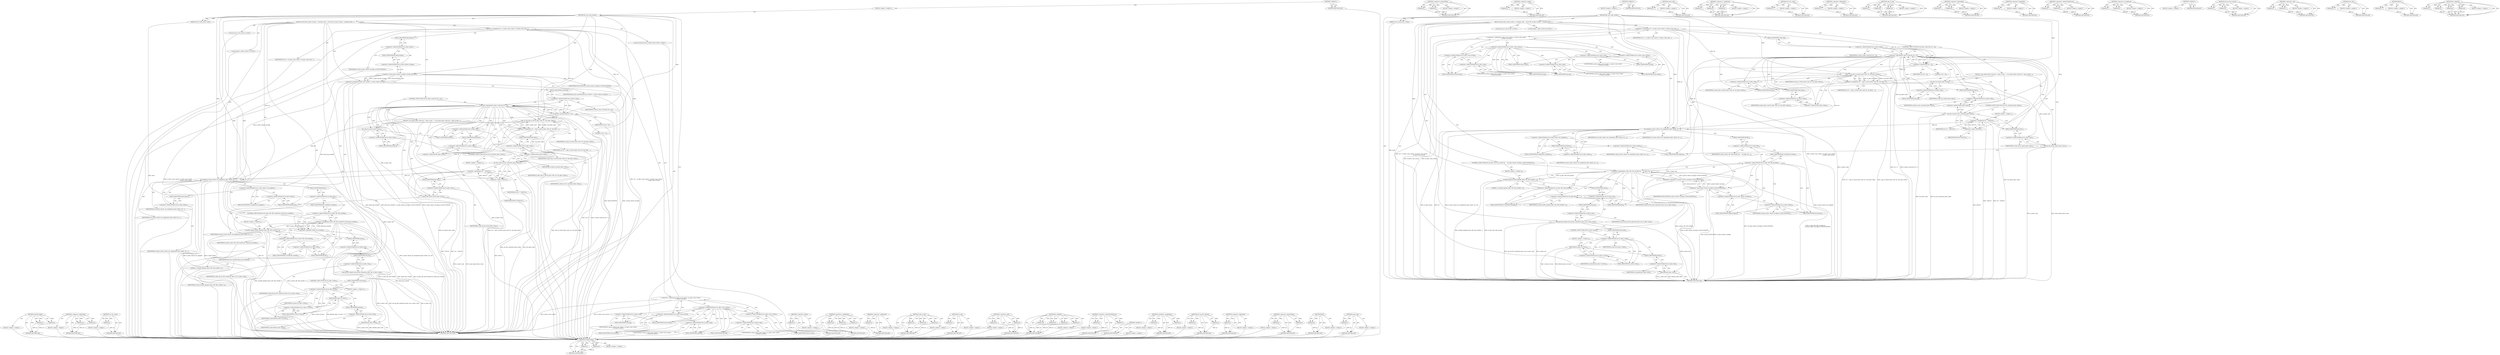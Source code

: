 digraph "unuse_mm" {
vulnerable_213 [label=<(METHOD,eventfd_signal)>];
vulnerable_214 [label=<(PARAM,p1)>];
vulnerable_215 [label=<(PARAM,p2)>];
vulnerable_216 [label=<(BLOCK,&lt;empty&gt;,&lt;empty&gt;)>];
vulnerable_217 [label=<(METHOD_RETURN,ANY)>];
vulnerable_166 [label=<(METHOD,&lt;operator&gt;.greaterThan)>];
vulnerable_167 [label=<(PARAM,p1)>];
vulnerable_168 [label=<(PARAM,p2)>];
vulnerable_169 [label=<(BLOCK,&lt;empty&gt;,&lt;empty&gt;)>];
vulnerable_170 [label=<(METHOD_RETURN,ANY)>];
vulnerable_189 [label=<(METHOD,&lt;operator&gt;.minus)>];
vulnerable_190 [label=<(PARAM,p1)>];
vulnerable_191 [label=<(BLOCK,&lt;empty&gt;,&lt;empty&gt;)>];
vulnerable_192 [label=<(METHOD_RETURN,ANY)>];
vulnerable_6 [label=<(METHOD,&lt;global&gt;)<SUB>1</SUB>>];
vulnerable_7 [label=<(BLOCK,&lt;empty&gt;,&lt;empty&gt;)<SUB>1</SUB>>];
vulnerable_8 [label=<(METHOD,ffs_user_copy_worker)<SUB>1</SUB>>];
vulnerable_9 [label=<(PARAM,struct work_struct *work)<SUB>1</SUB>>];
vulnerable_10 [label=<(BLOCK,{
	struct ffs_io_data *io_data = container_of(w...,{
	struct ffs_io_data *io_data = container_of(w...)<SUB>2</SUB>>];
vulnerable_11 [label="<(LOCAL,int ret: int)<SUB>5</SUB>>"];
vulnerable_12 [label=<(&lt;operator&gt;.assignment,ret = io_data-&gt;req-&gt;status ? io_data-&gt;req-&gt;stat...)<SUB>5</SUB>>];
vulnerable_13 [label=<(IDENTIFIER,ret,ret = io_data-&gt;req-&gt;status ? io_data-&gt;req-&gt;stat...)<SUB>5</SUB>>];
vulnerable_14 [label="<(&lt;operator&gt;.conditional,io_data-&gt;req-&gt;status ? io_data-&gt;req-&gt;status :
 ...)<SUB>5</SUB>>"];
vulnerable_15 [label=<(&lt;operator&gt;.indirectFieldAccess,io_data-&gt;req-&gt;status)<SUB>5</SUB>>];
vulnerable_16 [label=<(&lt;operator&gt;.indirectFieldAccess,io_data-&gt;req)<SUB>5</SUB>>];
vulnerable_17 [label="<(IDENTIFIER,io_data,io_data-&gt;req-&gt;status ? io_data-&gt;req-&gt;status :
 ...)<SUB>5</SUB>>"];
vulnerable_18 [label=<(FIELD_IDENTIFIER,req,req)<SUB>5</SUB>>];
vulnerable_19 [label=<(FIELD_IDENTIFIER,status,status)<SUB>5</SUB>>];
vulnerable_20 [label=<(&lt;operator&gt;.indirectFieldAccess,io_data-&gt;req-&gt;status)<SUB>5</SUB>>];
vulnerable_21 [label=<(&lt;operator&gt;.indirectFieldAccess,io_data-&gt;req)<SUB>5</SUB>>];
vulnerable_22 [label="<(IDENTIFIER,io_data,io_data-&gt;req-&gt;status ? io_data-&gt;req-&gt;status :
 ...)<SUB>5</SUB>>"];
vulnerable_23 [label=<(FIELD_IDENTIFIER,req,req)<SUB>5</SUB>>];
vulnerable_24 [label=<(FIELD_IDENTIFIER,status,status)<SUB>5</SUB>>];
vulnerable_25 [label=<(&lt;operator&gt;.indirectFieldAccess,io_data-&gt;req-&gt;actual)<SUB>6</SUB>>];
vulnerable_26 [label=<(&lt;operator&gt;.indirectFieldAccess,io_data-&gt;req)<SUB>6</SUB>>];
vulnerable_27 [label="<(IDENTIFIER,io_data,io_data-&gt;req-&gt;status ? io_data-&gt;req-&gt;status :
 ...)<SUB>6</SUB>>"];
vulnerable_28 [label=<(FIELD_IDENTIFIER,req,req)<SUB>6</SUB>>];
vulnerable_29 [label=<(FIELD_IDENTIFIER,actual,actual)<SUB>6</SUB>>];
vulnerable_30 [label=<(CONTROL_STRUCTURE,IF,if (io_data-&gt;read &amp;&amp; ret &gt; 0))<SUB>8</SUB>>];
vulnerable_31 [label=<(&lt;operator&gt;.logicalAnd,io_data-&gt;read &amp;&amp; ret &gt; 0)<SUB>8</SUB>>];
vulnerable_32 [label=<(&lt;operator&gt;.indirectFieldAccess,io_data-&gt;read)<SUB>8</SUB>>];
vulnerable_33 [label=<(IDENTIFIER,io_data,io_data-&gt;read &amp;&amp; ret &gt; 0)<SUB>8</SUB>>];
vulnerable_34 [label=<(FIELD_IDENTIFIER,read,read)<SUB>8</SUB>>];
vulnerable_35 [label=<(&lt;operator&gt;.greaterThan,ret &gt; 0)<SUB>8</SUB>>];
vulnerable_36 [label=<(IDENTIFIER,ret,ret &gt; 0)<SUB>8</SUB>>];
vulnerable_37 [label=<(LITERAL,0,ret &gt; 0)<SUB>8</SUB>>];
vulnerable_38 [label=<(BLOCK,{
 		use_mm(io_data-&gt;mm);
		ret = copy_to_iter(...,{
 		use_mm(io_data-&gt;mm);
		ret = copy_to_iter(...)<SUB>8</SUB>>];
vulnerable_39 [label=<(use_mm,use_mm(io_data-&gt;mm))<SUB>9</SUB>>];
vulnerable_40 [label=<(&lt;operator&gt;.indirectFieldAccess,io_data-&gt;mm)<SUB>9</SUB>>];
vulnerable_41 [label=<(IDENTIFIER,io_data,use_mm(io_data-&gt;mm))<SUB>9</SUB>>];
vulnerable_42 [label=<(FIELD_IDENTIFIER,mm,mm)<SUB>9</SUB>>];
vulnerable_43 [label=<(&lt;operator&gt;.assignment,ret = copy_to_iter(io_data-&gt;buf, ret, &amp;io_data-...)<SUB>10</SUB>>];
vulnerable_44 [label=<(IDENTIFIER,ret,ret = copy_to_iter(io_data-&gt;buf, ret, &amp;io_data-...)<SUB>10</SUB>>];
vulnerable_45 [label=<(copy_to_iter,copy_to_iter(io_data-&gt;buf, ret, &amp;io_data-&gt;data))<SUB>10</SUB>>];
vulnerable_46 [label=<(&lt;operator&gt;.indirectFieldAccess,io_data-&gt;buf)<SUB>10</SUB>>];
vulnerable_47 [label=<(IDENTIFIER,io_data,copy_to_iter(io_data-&gt;buf, ret, &amp;io_data-&gt;data))<SUB>10</SUB>>];
vulnerable_48 [label=<(FIELD_IDENTIFIER,buf,buf)<SUB>10</SUB>>];
vulnerable_49 [label=<(IDENTIFIER,ret,copy_to_iter(io_data-&gt;buf, ret, &amp;io_data-&gt;data))<SUB>10</SUB>>];
vulnerable_50 [label=<(&lt;operator&gt;.addressOf,&amp;io_data-&gt;data)<SUB>10</SUB>>];
vulnerable_51 [label=<(&lt;operator&gt;.indirectFieldAccess,io_data-&gt;data)<SUB>10</SUB>>];
vulnerable_52 [label=<(IDENTIFIER,io_data,copy_to_iter(io_data-&gt;buf, ret, &amp;io_data-&gt;data))<SUB>10</SUB>>];
vulnerable_53 [label=<(FIELD_IDENTIFIER,data,data)<SUB>10</SUB>>];
vulnerable_54 [label=<(CONTROL_STRUCTURE,IF,if (iov_iter_count(&amp;io_data-&gt;data)))<SUB>11</SUB>>];
vulnerable_55 [label=<(iov_iter_count,iov_iter_count(&amp;io_data-&gt;data))<SUB>11</SUB>>];
vulnerable_56 [label=<(&lt;operator&gt;.addressOf,&amp;io_data-&gt;data)<SUB>11</SUB>>];
vulnerable_57 [label=<(&lt;operator&gt;.indirectFieldAccess,io_data-&gt;data)<SUB>11</SUB>>];
vulnerable_58 [label=<(IDENTIFIER,io_data,iov_iter_count(&amp;io_data-&gt;data))<SUB>11</SUB>>];
vulnerable_59 [label=<(FIELD_IDENTIFIER,data,data)<SUB>11</SUB>>];
vulnerable_60 [label=<(BLOCK,&lt;empty&gt;,&lt;empty&gt;)<SUB>12</SUB>>];
vulnerable_61 [label=<(&lt;operator&gt;.assignment,ret = -EFAULT)<SUB>12</SUB>>];
vulnerable_62 [label=<(IDENTIFIER,ret,ret = -EFAULT)<SUB>12</SUB>>];
vulnerable_63 [label=<(&lt;operator&gt;.minus,-EFAULT)<SUB>12</SUB>>];
vulnerable_64 [label=<(IDENTIFIER,EFAULT,-EFAULT)<SUB>12</SUB>>];
vulnerable_65 [label=<(unuse_mm,unuse_mm(io_data-&gt;mm))<SUB>13</SUB>>];
vulnerable_66 [label=<(&lt;operator&gt;.indirectFieldAccess,io_data-&gt;mm)<SUB>13</SUB>>];
vulnerable_67 [label=<(IDENTIFIER,io_data,unuse_mm(io_data-&gt;mm))<SUB>13</SUB>>];
vulnerable_68 [label=<(FIELD_IDENTIFIER,mm,mm)<SUB>13</SUB>>];
vulnerable_69 [label=<(ki_complete,io_data-&gt;kiocb-&gt;ki_complete(io_data-&gt;kiocb, ret...)<SUB>16</SUB>>];
vulnerable_70 [label=<(&lt;operator&gt;.indirectFieldAccess,io_data-&gt;kiocb-&gt;ki_complete)<SUB>16</SUB>>];
vulnerable_71 [label=<(&lt;operator&gt;.indirectFieldAccess,io_data-&gt;kiocb)<SUB>16</SUB>>];
vulnerable_72 [label=<(IDENTIFIER,io_data,io_data-&gt;kiocb-&gt;ki_complete(io_data-&gt;kiocb, ret...)<SUB>16</SUB>>];
vulnerable_73 [label=<(FIELD_IDENTIFIER,kiocb,kiocb)<SUB>16</SUB>>];
vulnerable_74 [label=<(FIELD_IDENTIFIER,ki_complete,ki_complete)<SUB>16</SUB>>];
vulnerable_75 [label=<(&lt;operator&gt;.indirectFieldAccess,io_data-&gt;kiocb)<SUB>16</SUB>>];
vulnerable_76 [label=<(IDENTIFIER,io_data,io_data-&gt;kiocb-&gt;ki_complete(io_data-&gt;kiocb, ret...)<SUB>16</SUB>>];
vulnerable_77 [label=<(FIELD_IDENTIFIER,kiocb,kiocb)<SUB>16</SUB>>];
vulnerable_78 [label=<(IDENTIFIER,ret,io_data-&gt;kiocb-&gt;ki_complete(io_data-&gt;kiocb, ret...)<SUB>16</SUB>>];
vulnerable_79 [label=<(IDENTIFIER,ret,io_data-&gt;kiocb-&gt;ki_complete(io_data-&gt;kiocb, ret...)<SUB>16</SUB>>];
vulnerable_80 [label=<(CONTROL_STRUCTURE,IF,if (io_data-&gt;ffs-&gt;ffs_eventfd &amp;&amp;
	    !(io_data-&gt;kiocb-&gt;ki_flags &amp; IOCB_EVENTFD)))<SUB>18</SUB>>];
vulnerable_81 [label=<(&lt;operator&gt;.logicalAnd,io_data-&gt;ffs-&gt;ffs_eventfd &amp;&amp;
	    !(io_data-&gt;ki...)<SUB>18</SUB>>];
vulnerable_82 [label=<(&lt;operator&gt;.indirectFieldAccess,io_data-&gt;ffs-&gt;ffs_eventfd)<SUB>18</SUB>>];
vulnerable_83 [label=<(&lt;operator&gt;.indirectFieldAccess,io_data-&gt;ffs)<SUB>18</SUB>>];
vulnerable_84 [label=<(IDENTIFIER,io_data,io_data-&gt;ffs-&gt;ffs_eventfd &amp;&amp;
	    !(io_data-&gt;ki...)<SUB>18</SUB>>];
vulnerable_85 [label=<(FIELD_IDENTIFIER,ffs,ffs)<SUB>18</SUB>>];
vulnerable_86 [label=<(FIELD_IDENTIFIER,ffs_eventfd,ffs_eventfd)<SUB>18</SUB>>];
vulnerable_87 [label=<(&lt;operator&gt;.logicalNot,!(io_data-&gt;kiocb-&gt;ki_flags &amp; IOCB_EVENTFD))<SUB>19</SUB>>];
vulnerable_88 [label=<(&lt;operator&gt;.and,io_data-&gt;kiocb-&gt;ki_flags &amp; IOCB_EVENTFD)<SUB>19</SUB>>];
vulnerable_89 [label=<(&lt;operator&gt;.indirectFieldAccess,io_data-&gt;kiocb-&gt;ki_flags)<SUB>19</SUB>>];
vulnerable_90 [label=<(&lt;operator&gt;.indirectFieldAccess,io_data-&gt;kiocb)<SUB>19</SUB>>];
vulnerable_91 [label=<(IDENTIFIER,io_data,io_data-&gt;kiocb-&gt;ki_flags &amp; IOCB_EVENTFD)<SUB>19</SUB>>];
vulnerable_92 [label=<(FIELD_IDENTIFIER,kiocb,kiocb)<SUB>19</SUB>>];
vulnerable_93 [label=<(FIELD_IDENTIFIER,ki_flags,ki_flags)<SUB>19</SUB>>];
vulnerable_94 [label=<(IDENTIFIER,IOCB_EVENTFD,io_data-&gt;kiocb-&gt;ki_flags &amp; IOCB_EVENTFD)<SUB>19</SUB>>];
vulnerable_95 [label=<(BLOCK,&lt;empty&gt;,&lt;empty&gt;)<SUB>20</SUB>>];
vulnerable_96 [label=<(eventfd_signal,eventfd_signal(io_data-&gt;ffs-&gt;ffs_eventfd, 1))<SUB>20</SUB>>];
vulnerable_97 [label=<(&lt;operator&gt;.indirectFieldAccess,io_data-&gt;ffs-&gt;ffs_eventfd)<SUB>20</SUB>>];
vulnerable_98 [label=<(&lt;operator&gt;.indirectFieldAccess,io_data-&gt;ffs)<SUB>20</SUB>>];
vulnerable_99 [label=<(IDENTIFIER,io_data,eventfd_signal(io_data-&gt;ffs-&gt;ffs_eventfd, 1))<SUB>20</SUB>>];
vulnerable_100 [label=<(FIELD_IDENTIFIER,ffs,ffs)<SUB>20</SUB>>];
vulnerable_101 [label=<(FIELD_IDENTIFIER,ffs_eventfd,ffs_eventfd)<SUB>20</SUB>>];
vulnerable_102 [label=<(LITERAL,1,eventfd_signal(io_data-&gt;ffs-&gt;ffs_eventfd, 1))<SUB>20</SUB>>];
vulnerable_103 [label=<(usb_ep_free_request,usb_ep_free_request(io_data-&gt;ep, io_data-&gt;req))<SUB>22</SUB>>];
vulnerable_104 [label=<(&lt;operator&gt;.indirectFieldAccess,io_data-&gt;ep)<SUB>22</SUB>>];
vulnerable_105 [label=<(IDENTIFIER,io_data,usb_ep_free_request(io_data-&gt;ep, io_data-&gt;req))<SUB>22</SUB>>];
vulnerable_106 [label=<(FIELD_IDENTIFIER,ep,ep)<SUB>22</SUB>>];
vulnerable_107 [label=<(&lt;operator&gt;.indirectFieldAccess,io_data-&gt;req)<SUB>22</SUB>>];
vulnerable_108 [label=<(IDENTIFIER,io_data,usb_ep_free_request(io_data-&gt;ep, io_data-&gt;req))<SUB>22</SUB>>];
vulnerable_109 [label=<(FIELD_IDENTIFIER,req,req)<SUB>22</SUB>>];
vulnerable_110 [label=<(CONTROL_STRUCTURE,IF,if (io_data-&gt;read))<SUB>25</SUB>>];
vulnerable_111 [label=<(&lt;operator&gt;.indirectFieldAccess,io_data-&gt;read)<SUB>25</SUB>>];
vulnerable_112 [label=<(IDENTIFIER,io_data,if (io_data-&gt;read))<SUB>25</SUB>>];
vulnerable_113 [label=<(FIELD_IDENTIFIER,read,read)<SUB>25</SUB>>];
vulnerable_114 [label=<(BLOCK,&lt;empty&gt;,&lt;empty&gt;)<SUB>26</SUB>>];
vulnerable_115 [label=<(kfree,kfree(io_data-&gt;to_free))<SUB>26</SUB>>];
vulnerable_116 [label=<(&lt;operator&gt;.indirectFieldAccess,io_data-&gt;to_free)<SUB>26</SUB>>];
vulnerable_117 [label=<(IDENTIFIER,io_data,kfree(io_data-&gt;to_free))<SUB>26</SUB>>];
vulnerable_118 [label=<(FIELD_IDENTIFIER,to_free,to_free)<SUB>26</SUB>>];
vulnerable_119 [label=<(kfree,kfree(io_data-&gt;buf))<SUB>27</SUB>>];
vulnerable_120 [label=<(&lt;operator&gt;.indirectFieldAccess,io_data-&gt;buf)<SUB>27</SUB>>];
vulnerable_121 [label=<(IDENTIFIER,io_data,kfree(io_data-&gt;buf))<SUB>27</SUB>>];
vulnerable_122 [label=<(FIELD_IDENTIFIER,buf,buf)<SUB>27</SUB>>];
vulnerable_123 [label="<(LOCAL,kfree : kfree)<SUB>28</SUB>>"];
vulnerable_124 [label=<(METHOD_RETURN,void)<SUB>1</SUB>>];
vulnerable_126 [label=<(METHOD_RETURN,ANY)<SUB>1</SUB>>];
vulnerable_193 [label=<(METHOD,unuse_mm)>];
vulnerable_194 [label=<(PARAM,p1)>];
vulnerable_195 [label=<(BLOCK,&lt;empty&gt;,&lt;empty&gt;)>];
vulnerable_196 [label=<(METHOD_RETURN,ANY)>];
vulnerable_150 [label=<(METHOD,&lt;operator&gt;.conditional)>];
vulnerable_151 [label=<(PARAM,p1)>];
vulnerable_152 [label=<(PARAM,p2)>];
vulnerable_153 [label=<(PARAM,p3)>];
vulnerable_154 [label=<(BLOCK,&lt;empty&gt;,&lt;empty&gt;)>];
vulnerable_155 [label=<(METHOD_RETURN,ANY)>];
vulnerable_185 [label=<(METHOD,iov_iter_count)>];
vulnerable_186 [label=<(PARAM,p1)>];
vulnerable_187 [label=<(BLOCK,&lt;empty&gt;,&lt;empty&gt;)>];
vulnerable_188 [label=<(METHOD_RETURN,ANY)>];
vulnerable_181 [label=<(METHOD,&lt;operator&gt;.addressOf)>];
vulnerable_182 [label=<(PARAM,p1)>];
vulnerable_183 [label=<(BLOCK,&lt;empty&gt;,&lt;empty&gt;)>];
vulnerable_184 [label=<(METHOD_RETURN,ANY)>];
vulnerable_175 [label=<(METHOD,copy_to_iter)>];
vulnerable_176 [label=<(PARAM,p1)>];
vulnerable_177 [label=<(PARAM,p2)>];
vulnerable_178 [label=<(PARAM,p3)>];
vulnerable_179 [label=<(BLOCK,&lt;empty&gt;,&lt;empty&gt;)>];
vulnerable_180 [label=<(METHOD_RETURN,ANY)>];
vulnerable_161 [label=<(METHOD,&lt;operator&gt;.logicalAnd)>];
vulnerable_162 [label=<(PARAM,p1)>];
vulnerable_163 [label=<(PARAM,p2)>];
vulnerable_164 [label=<(BLOCK,&lt;empty&gt;,&lt;empty&gt;)>];
vulnerable_165 [label=<(METHOD_RETURN,ANY)>];
vulnerable_204 [label=<(METHOD,&lt;operator&gt;.logicalNot)>];
vulnerable_205 [label=<(PARAM,p1)>];
vulnerable_206 [label=<(BLOCK,&lt;empty&gt;,&lt;empty&gt;)>];
vulnerable_207 [label=<(METHOD_RETURN,ANY)>];
vulnerable_156 [label=<(METHOD,&lt;operator&gt;.indirectFieldAccess)>];
vulnerable_157 [label=<(PARAM,p1)>];
vulnerable_158 [label=<(PARAM,p2)>];
vulnerable_159 [label=<(BLOCK,&lt;empty&gt;,&lt;empty&gt;)>];
vulnerable_160 [label=<(METHOD_RETURN,ANY)>];
vulnerable_145 [label=<(METHOD,&lt;operator&gt;.assignment)>];
vulnerable_146 [label=<(PARAM,p1)>];
vulnerable_147 [label=<(PARAM,p2)>];
vulnerable_148 [label=<(BLOCK,&lt;empty&gt;,&lt;empty&gt;)>];
vulnerable_149 [label=<(METHOD_RETURN,ANY)>];
vulnerable_139 [label=<(METHOD,&lt;global&gt;)<SUB>1</SUB>>];
vulnerable_140 [label=<(BLOCK,&lt;empty&gt;,&lt;empty&gt;)>];
vulnerable_141 [label=<(METHOD_RETURN,ANY)>];
vulnerable_218 [label=<(METHOD,usb_ep_free_request)>];
vulnerable_219 [label=<(PARAM,p1)>];
vulnerable_220 [label=<(PARAM,p2)>];
vulnerable_221 [label=<(BLOCK,&lt;empty&gt;,&lt;empty&gt;)>];
vulnerable_222 [label=<(METHOD_RETURN,ANY)>];
vulnerable_208 [label=<(METHOD,&lt;operator&gt;.and)>];
vulnerable_209 [label=<(PARAM,p1)>];
vulnerable_210 [label=<(PARAM,p2)>];
vulnerable_211 [label=<(BLOCK,&lt;empty&gt;,&lt;empty&gt;)>];
vulnerable_212 [label=<(METHOD_RETURN,ANY)>];
vulnerable_171 [label=<(METHOD,use_mm)>];
vulnerable_172 [label=<(PARAM,p1)>];
vulnerable_173 [label=<(BLOCK,&lt;empty&gt;,&lt;empty&gt;)>];
vulnerable_174 [label=<(METHOD_RETURN,ANY)>];
vulnerable_223 [label=<(METHOD,kfree)>];
vulnerable_224 [label=<(PARAM,p1)>];
vulnerable_225 [label=<(BLOCK,&lt;empty&gt;,&lt;empty&gt;)>];
vulnerable_226 [label=<(METHOD_RETURN,ANY)>];
vulnerable_197 [label=<(METHOD,ki_complete)>];
vulnerable_198 [label=<(PARAM,p1)>];
vulnerable_199 [label=<(PARAM,p2)>];
vulnerable_200 [label=<(PARAM,p3)>];
vulnerable_201 [label=<(PARAM,p4)>];
vulnerable_202 [label=<(BLOCK,&lt;empty&gt;,&lt;empty&gt;)>];
vulnerable_203 [label=<(METHOD_RETURN,ANY)>];
fixed_219 [label=<(METHOD,eventfd_signal)>];
fixed_220 [label=<(PARAM,p1)>];
fixed_221 [label=<(PARAM,p2)>];
fixed_222 [label=<(BLOCK,&lt;empty&gt;,&lt;empty&gt;)>];
fixed_223 [label=<(METHOD_RETURN,ANY)>];
fixed_172 [label=<(METHOD,&lt;operator&gt;.logicalAnd)>];
fixed_173 [label=<(PARAM,p1)>];
fixed_174 [label=<(PARAM,p2)>];
fixed_175 [label=<(BLOCK,&lt;empty&gt;,&lt;empty&gt;)>];
fixed_176 [label=<(METHOD_RETURN,ANY)>];
fixed_196 [label=<(METHOD,iov_iter_count)>];
fixed_197 [label=<(PARAM,p1)>];
fixed_198 [label=<(BLOCK,&lt;empty&gt;,&lt;empty&gt;)>];
fixed_199 [label=<(METHOD_RETURN,ANY)>];
fixed_6 [label=<(METHOD,&lt;global&gt;)<SUB>1</SUB>>];
fixed_7 [label=<(BLOCK,&lt;empty&gt;,&lt;empty&gt;)<SUB>1</SUB>>];
fixed_8 [label=<(METHOD,ffs_user_copy_worker)<SUB>1</SUB>>];
fixed_9 [label=<(PARAM,struct work_struct *work)<SUB>1</SUB>>];
fixed_10 [label=<(BLOCK,{
	struct ffs_io_data *io_data = container_of(w...,{
	struct ffs_io_data *io_data = container_of(w...)<SUB>2</SUB>>];
fixed_11 [label="<(LOCAL,int ret: int)<SUB>5</SUB>>"];
fixed_12 [label=<(&lt;operator&gt;.assignment,ret = io_data-&gt;req-&gt;status ? io_data-&gt;req-&gt;stat...)<SUB>5</SUB>>];
fixed_13 [label=<(IDENTIFIER,ret,ret = io_data-&gt;req-&gt;status ? io_data-&gt;req-&gt;stat...)<SUB>5</SUB>>];
fixed_14 [label="<(&lt;operator&gt;.conditional,io_data-&gt;req-&gt;status ? io_data-&gt;req-&gt;status :
 ...)<SUB>5</SUB>>"];
fixed_15 [label=<(&lt;operator&gt;.indirectFieldAccess,io_data-&gt;req-&gt;status)<SUB>5</SUB>>];
fixed_16 [label=<(&lt;operator&gt;.indirectFieldAccess,io_data-&gt;req)<SUB>5</SUB>>];
fixed_17 [label="<(IDENTIFIER,io_data,io_data-&gt;req-&gt;status ? io_data-&gt;req-&gt;status :
 ...)<SUB>5</SUB>>"];
fixed_18 [label=<(FIELD_IDENTIFIER,req,req)<SUB>5</SUB>>];
fixed_19 [label=<(FIELD_IDENTIFIER,status,status)<SUB>5</SUB>>];
fixed_20 [label=<(&lt;operator&gt;.indirectFieldAccess,io_data-&gt;req-&gt;status)<SUB>5</SUB>>];
fixed_21 [label=<(&lt;operator&gt;.indirectFieldAccess,io_data-&gt;req)<SUB>5</SUB>>];
fixed_22 [label="<(IDENTIFIER,io_data,io_data-&gt;req-&gt;status ? io_data-&gt;req-&gt;status :
 ...)<SUB>5</SUB>>"];
fixed_23 [label=<(FIELD_IDENTIFIER,req,req)<SUB>5</SUB>>];
fixed_24 [label=<(FIELD_IDENTIFIER,status,status)<SUB>5</SUB>>];
fixed_25 [label=<(&lt;operator&gt;.indirectFieldAccess,io_data-&gt;req-&gt;actual)<SUB>6</SUB>>];
fixed_26 [label=<(&lt;operator&gt;.indirectFieldAccess,io_data-&gt;req)<SUB>6</SUB>>];
fixed_27 [label="<(IDENTIFIER,io_data,io_data-&gt;req-&gt;status ? io_data-&gt;req-&gt;status :
 ...)<SUB>6</SUB>>"];
fixed_28 [label=<(FIELD_IDENTIFIER,req,req)<SUB>6</SUB>>];
fixed_29 [label=<(FIELD_IDENTIFIER,actual,actual)<SUB>6</SUB>>];
fixed_30 [label="<(LOCAL,bool kiocb_has_eventfd: bool)<SUB>7</SUB>>"];
fixed_31 [label=<(&lt;operator&gt;.assignment,kiocb_has_eventfd = io_data-&gt;kiocb-&gt;ki_flags &amp; ...)<SUB>7</SUB>>];
fixed_32 [label=<(IDENTIFIER,kiocb_has_eventfd,kiocb_has_eventfd = io_data-&gt;kiocb-&gt;ki_flags &amp; ...)<SUB>7</SUB>>];
fixed_33 [label=<(&lt;operator&gt;.and,io_data-&gt;kiocb-&gt;ki_flags &amp; IOCB_EVENTFD)<SUB>7</SUB>>];
fixed_34 [label=<(&lt;operator&gt;.indirectFieldAccess,io_data-&gt;kiocb-&gt;ki_flags)<SUB>7</SUB>>];
fixed_35 [label=<(&lt;operator&gt;.indirectFieldAccess,io_data-&gt;kiocb)<SUB>7</SUB>>];
fixed_36 [label=<(IDENTIFIER,io_data,io_data-&gt;kiocb-&gt;ki_flags &amp; IOCB_EVENTFD)<SUB>7</SUB>>];
fixed_37 [label=<(FIELD_IDENTIFIER,kiocb,kiocb)<SUB>7</SUB>>];
fixed_38 [label=<(FIELD_IDENTIFIER,ki_flags,ki_flags)<SUB>7</SUB>>];
fixed_39 [label=<(IDENTIFIER,IOCB_EVENTFD,io_data-&gt;kiocb-&gt;ki_flags &amp; IOCB_EVENTFD)<SUB>7</SUB>>];
fixed_40 [label=<(CONTROL_STRUCTURE,IF,if (io_data-&gt;read &amp;&amp; ret &gt; 0))<SUB>9</SUB>>];
fixed_41 [label=<(&lt;operator&gt;.logicalAnd,io_data-&gt;read &amp;&amp; ret &gt; 0)<SUB>9</SUB>>];
fixed_42 [label=<(&lt;operator&gt;.indirectFieldAccess,io_data-&gt;read)<SUB>9</SUB>>];
fixed_43 [label=<(IDENTIFIER,io_data,io_data-&gt;read &amp;&amp; ret &gt; 0)<SUB>9</SUB>>];
fixed_44 [label=<(FIELD_IDENTIFIER,read,read)<SUB>9</SUB>>];
fixed_45 [label=<(&lt;operator&gt;.greaterThan,ret &gt; 0)<SUB>9</SUB>>];
fixed_46 [label=<(IDENTIFIER,ret,ret &gt; 0)<SUB>9</SUB>>];
fixed_47 [label=<(LITERAL,0,ret &gt; 0)<SUB>9</SUB>>];
fixed_48 [label=<(BLOCK,{
 		use_mm(io_data-&gt;mm);
		ret = copy_to_iter(...,{
 		use_mm(io_data-&gt;mm);
		ret = copy_to_iter(...)<SUB>9</SUB>>];
fixed_49 [label=<(use_mm,use_mm(io_data-&gt;mm))<SUB>10</SUB>>];
fixed_50 [label=<(&lt;operator&gt;.indirectFieldAccess,io_data-&gt;mm)<SUB>10</SUB>>];
fixed_51 [label=<(IDENTIFIER,io_data,use_mm(io_data-&gt;mm))<SUB>10</SUB>>];
fixed_52 [label=<(FIELD_IDENTIFIER,mm,mm)<SUB>10</SUB>>];
fixed_53 [label=<(&lt;operator&gt;.assignment,ret = copy_to_iter(io_data-&gt;buf, ret, &amp;io_data-...)<SUB>11</SUB>>];
fixed_54 [label=<(IDENTIFIER,ret,ret = copy_to_iter(io_data-&gt;buf, ret, &amp;io_data-...)<SUB>11</SUB>>];
fixed_55 [label=<(copy_to_iter,copy_to_iter(io_data-&gt;buf, ret, &amp;io_data-&gt;data))<SUB>11</SUB>>];
fixed_56 [label=<(&lt;operator&gt;.indirectFieldAccess,io_data-&gt;buf)<SUB>11</SUB>>];
fixed_57 [label=<(IDENTIFIER,io_data,copy_to_iter(io_data-&gt;buf, ret, &amp;io_data-&gt;data))<SUB>11</SUB>>];
fixed_58 [label=<(FIELD_IDENTIFIER,buf,buf)<SUB>11</SUB>>];
fixed_59 [label=<(IDENTIFIER,ret,copy_to_iter(io_data-&gt;buf, ret, &amp;io_data-&gt;data))<SUB>11</SUB>>];
fixed_60 [label=<(&lt;operator&gt;.addressOf,&amp;io_data-&gt;data)<SUB>11</SUB>>];
fixed_61 [label=<(&lt;operator&gt;.indirectFieldAccess,io_data-&gt;data)<SUB>11</SUB>>];
fixed_62 [label=<(IDENTIFIER,io_data,copy_to_iter(io_data-&gt;buf, ret, &amp;io_data-&gt;data))<SUB>11</SUB>>];
fixed_63 [label=<(FIELD_IDENTIFIER,data,data)<SUB>11</SUB>>];
fixed_64 [label=<(CONTROL_STRUCTURE,IF,if (iov_iter_count(&amp;io_data-&gt;data)))<SUB>12</SUB>>];
fixed_65 [label=<(iov_iter_count,iov_iter_count(&amp;io_data-&gt;data))<SUB>12</SUB>>];
fixed_66 [label=<(&lt;operator&gt;.addressOf,&amp;io_data-&gt;data)<SUB>12</SUB>>];
fixed_67 [label=<(&lt;operator&gt;.indirectFieldAccess,io_data-&gt;data)<SUB>12</SUB>>];
fixed_68 [label=<(IDENTIFIER,io_data,iov_iter_count(&amp;io_data-&gt;data))<SUB>12</SUB>>];
fixed_69 [label=<(FIELD_IDENTIFIER,data,data)<SUB>12</SUB>>];
fixed_70 [label=<(BLOCK,&lt;empty&gt;,&lt;empty&gt;)<SUB>13</SUB>>];
fixed_71 [label=<(&lt;operator&gt;.assignment,ret = -EFAULT)<SUB>13</SUB>>];
fixed_72 [label=<(IDENTIFIER,ret,ret = -EFAULT)<SUB>13</SUB>>];
fixed_73 [label=<(&lt;operator&gt;.minus,-EFAULT)<SUB>13</SUB>>];
fixed_74 [label=<(IDENTIFIER,EFAULT,-EFAULT)<SUB>13</SUB>>];
fixed_75 [label=<(unuse_mm,unuse_mm(io_data-&gt;mm))<SUB>14</SUB>>];
fixed_76 [label=<(&lt;operator&gt;.indirectFieldAccess,io_data-&gt;mm)<SUB>14</SUB>>];
fixed_77 [label=<(IDENTIFIER,io_data,unuse_mm(io_data-&gt;mm))<SUB>14</SUB>>];
fixed_78 [label=<(FIELD_IDENTIFIER,mm,mm)<SUB>14</SUB>>];
fixed_79 [label=<(ki_complete,io_data-&gt;kiocb-&gt;ki_complete(io_data-&gt;kiocb, ret...)<SUB>17</SUB>>];
fixed_80 [label=<(&lt;operator&gt;.indirectFieldAccess,io_data-&gt;kiocb-&gt;ki_complete)<SUB>17</SUB>>];
fixed_81 [label=<(&lt;operator&gt;.indirectFieldAccess,io_data-&gt;kiocb)<SUB>17</SUB>>];
fixed_82 [label=<(IDENTIFIER,io_data,io_data-&gt;kiocb-&gt;ki_complete(io_data-&gt;kiocb, ret...)<SUB>17</SUB>>];
fixed_83 [label=<(FIELD_IDENTIFIER,kiocb,kiocb)<SUB>17</SUB>>];
fixed_84 [label=<(FIELD_IDENTIFIER,ki_complete,ki_complete)<SUB>17</SUB>>];
fixed_85 [label=<(&lt;operator&gt;.indirectFieldAccess,io_data-&gt;kiocb)<SUB>17</SUB>>];
fixed_86 [label=<(IDENTIFIER,io_data,io_data-&gt;kiocb-&gt;ki_complete(io_data-&gt;kiocb, ret...)<SUB>17</SUB>>];
fixed_87 [label=<(FIELD_IDENTIFIER,kiocb,kiocb)<SUB>17</SUB>>];
fixed_88 [label=<(IDENTIFIER,ret,io_data-&gt;kiocb-&gt;ki_complete(io_data-&gt;kiocb, ret...)<SUB>17</SUB>>];
fixed_89 [label=<(IDENTIFIER,ret,io_data-&gt;kiocb-&gt;ki_complete(io_data-&gt;kiocb, ret...)<SUB>17</SUB>>];
fixed_90 [label=<(CONTROL_STRUCTURE,IF,if (io_data-&gt;ffs-&gt;ffs_eventfd &amp;&amp; !kiocb_has_eventfd))<SUB>19</SUB>>];
fixed_91 [label=<(&lt;operator&gt;.logicalAnd,io_data-&gt;ffs-&gt;ffs_eventfd &amp;&amp; !kiocb_has_eventfd)<SUB>19</SUB>>];
fixed_92 [label=<(&lt;operator&gt;.indirectFieldAccess,io_data-&gt;ffs-&gt;ffs_eventfd)<SUB>19</SUB>>];
fixed_93 [label=<(&lt;operator&gt;.indirectFieldAccess,io_data-&gt;ffs)<SUB>19</SUB>>];
fixed_94 [label=<(IDENTIFIER,io_data,io_data-&gt;ffs-&gt;ffs_eventfd &amp;&amp; !kiocb_has_eventfd)<SUB>19</SUB>>];
fixed_95 [label=<(FIELD_IDENTIFIER,ffs,ffs)<SUB>19</SUB>>];
fixed_96 [label=<(FIELD_IDENTIFIER,ffs_eventfd,ffs_eventfd)<SUB>19</SUB>>];
fixed_97 [label=<(&lt;operator&gt;.logicalNot,!kiocb_has_eventfd)<SUB>19</SUB>>];
fixed_98 [label=<(IDENTIFIER,kiocb_has_eventfd,!kiocb_has_eventfd)<SUB>19</SUB>>];
fixed_99 [label=<(BLOCK,&lt;empty&gt;,&lt;empty&gt;)<SUB>20</SUB>>];
fixed_100 [label=<(eventfd_signal,eventfd_signal(io_data-&gt;ffs-&gt;ffs_eventfd, 1))<SUB>20</SUB>>];
fixed_101 [label=<(&lt;operator&gt;.indirectFieldAccess,io_data-&gt;ffs-&gt;ffs_eventfd)<SUB>20</SUB>>];
fixed_102 [label=<(&lt;operator&gt;.indirectFieldAccess,io_data-&gt;ffs)<SUB>20</SUB>>];
fixed_103 [label=<(IDENTIFIER,io_data,eventfd_signal(io_data-&gt;ffs-&gt;ffs_eventfd, 1))<SUB>20</SUB>>];
fixed_104 [label=<(FIELD_IDENTIFIER,ffs,ffs)<SUB>20</SUB>>];
fixed_105 [label=<(FIELD_IDENTIFIER,ffs_eventfd,ffs_eventfd)<SUB>20</SUB>>];
fixed_106 [label=<(LITERAL,1,eventfd_signal(io_data-&gt;ffs-&gt;ffs_eventfd, 1))<SUB>20</SUB>>];
fixed_107 [label=<(usb_ep_free_request,usb_ep_free_request(io_data-&gt;ep, io_data-&gt;req))<SUB>22</SUB>>];
fixed_108 [label=<(&lt;operator&gt;.indirectFieldAccess,io_data-&gt;ep)<SUB>22</SUB>>];
fixed_109 [label=<(IDENTIFIER,io_data,usb_ep_free_request(io_data-&gt;ep, io_data-&gt;req))<SUB>22</SUB>>];
fixed_110 [label=<(FIELD_IDENTIFIER,ep,ep)<SUB>22</SUB>>];
fixed_111 [label=<(&lt;operator&gt;.indirectFieldAccess,io_data-&gt;req)<SUB>22</SUB>>];
fixed_112 [label=<(IDENTIFIER,io_data,usb_ep_free_request(io_data-&gt;ep, io_data-&gt;req))<SUB>22</SUB>>];
fixed_113 [label=<(FIELD_IDENTIFIER,req,req)<SUB>22</SUB>>];
fixed_114 [label=<(CONTROL_STRUCTURE,IF,if (io_data-&gt;read))<SUB>24</SUB>>];
fixed_115 [label=<(&lt;operator&gt;.indirectFieldAccess,io_data-&gt;read)<SUB>24</SUB>>];
fixed_116 [label=<(IDENTIFIER,io_data,if (io_data-&gt;read))<SUB>24</SUB>>];
fixed_117 [label=<(FIELD_IDENTIFIER,read,read)<SUB>24</SUB>>];
fixed_118 [label=<(BLOCK,&lt;empty&gt;,&lt;empty&gt;)<SUB>25</SUB>>];
fixed_119 [label=<(kfree,kfree(io_data-&gt;to_free))<SUB>25</SUB>>];
fixed_120 [label=<(&lt;operator&gt;.indirectFieldAccess,io_data-&gt;to_free)<SUB>25</SUB>>];
fixed_121 [label=<(IDENTIFIER,io_data,kfree(io_data-&gt;to_free))<SUB>25</SUB>>];
fixed_122 [label=<(FIELD_IDENTIFIER,to_free,to_free)<SUB>25</SUB>>];
fixed_123 [label=<(kfree,kfree(io_data-&gt;buf))<SUB>26</SUB>>];
fixed_124 [label=<(&lt;operator&gt;.indirectFieldAccess,io_data-&gt;buf)<SUB>26</SUB>>];
fixed_125 [label=<(IDENTIFIER,io_data,kfree(io_data-&gt;buf))<SUB>26</SUB>>];
fixed_126 [label=<(FIELD_IDENTIFIER,buf,buf)<SUB>26</SUB>>];
fixed_127 [label="<(LOCAL,kfree : kfree)<SUB>27</SUB>>"];
fixed_128 [label=<(METHOD_RETURN,void)<SUB>1</SUB>>];
fixed_130 [label=<(METHOD_RETURN,ANY)<SUB>1</SUB>>];
fixed_200 [label=<(METHOD,&lt;operator&gt;.minus)>];
fixed_201 [label=<(PARAM,p1)>];
fixed_202 [label=<(BLOCK,&lt;empty&gt;,&lt;empty&gt;)>];
fixed_203 [label=<(METHOD_RETURN,ANY)>];
fixed_156 [label=<(METHOD,&lt;operator&gt;.conditional)>];
fixed_157 [label=<(PARAM,p1)>];
fixed_158 [label=<(PARAM,p2)>];
fixed_159 [label=<(PARAM,p3)>];
fixed_160 [label=<(BLOCK,&lt;empty&gt;,&lt;empty&gt;)>];
fixed_161 [label=<(METHOD_RETURN,ANY)>];
fixed_192 [label=<(METHOD,&lt;operator&gt;.addressOf)>];
fixed_193 [label=<(PARAM,p1)>];
fixed_194 [label=<(BLOCK,&lt;empty&gt;,&lt;empty&gt;)>];
fixed_195 [label=<(METHOD_RETURN,ANY)>];
fixed_186 [label=<(METHOD,copy_to_iter)>];
fixed_187 [label=<(PARAM,p1)>];
fixed_188 [label=<(PARAM,p2)>];
fixed_189 [label=<(PARAM,p3)>];
fixed_190 [label=<(BLOCK,&lt;empty&gt;,&lt;empty&gt;)>];
fixed_191 [label=<(METHOD_RETURN,ANY)>];
fixed_182 [label=<(METHOD,use_mm)>];
fixed_183 [label=<(PARAM,p1)>];
fixed_184 [label=<(BLOCK,&lt;empty&gt;,&lt;empty&gt;)>];
fixed_185 [label=<(METHOD_RETURN,ANY)>];
fixed_167 [label=<(METHOD,&lt;operator&gt;.and)>];
fixed_168 [label=<(PARAM,p1)>];
fixed_169 [label=<(PARAM,p2)>];
fixed_170 [label=<(BLOCK,&lt;empty&gt;,&lt;empty&gt;)>];
fixed_171 [label=<(METHOD_RETURN,ANY)>];
fixed_208 [label=<(METHOD,ki_complete)>];
fixed_209 [label=<(PARAM,p1)>];
fixed_210 [label=<(PARAM,p2)>];
fixed_211 [label=<(PARAM,p3)>];
fixed_212 [label=<(PARAM,p4)>];
fixed_213 [label=<(BLOCK,&lt;empty&gt;,&lt;empty&gt;)>];
fixed_214 [label=<(METHOD_RETURN,ANY)>];
fixed_162 [label=<(METHOD,&lt;operator&gt;.indirectFieldAccess)>];
fixed_163 [label=<(PARAM,p1)>];
fixed_164 [label=<(PARAM,p2)>];
fixed_165 [label=<(BLOCK,&lt;empty&gt;,&lt;empty&gt;)>];
fixed_166 [label=<(METHOD_RETURN,ANY)>];
fixed_151 [label=<(METHOD,&lt;operator&gt;.assignment)>];
fixed_152 [label=<(PARAM,p1)>];
fixed_153 [label=<(PARAM,p2)>];
fixed_154 [label=<(BLOCK,&lt;empty&gt;,&lt;empty&gt;)>];
fixed_155 [label=<(METHOD_RETURN,ANY)>];
fixed_145 [label=<(METHOD,&lt;global&gt;)<SUB>1</SUB>>];
fixed_146 [label=<(BLOCK,&lt;empty&gt;,&lt;empty&gt;)>];
fixed_147 [label=<(METHOD_RETURN,ANY)>];
fixed_224 [label=<(METHOD,usb_ep_free_request)>];
fixed_225 [label=<(PARAM,p1)>];
fixed_226 [label=<(PARAM,p2)>];
fixed_227 [label=<(BLOCK,&lt;empty&gt;,&lt;empty&gt;)>];
fixed_228 [label=<(METHOD_RETURN,ANY)>];
fixed_215 [label=<(METHOD,&lt;operator&gt;.logicalNot)>];
fixed_216 [label=<(PARAM,p1)>];
fixed_217 [label=<(BLOCK,&lt;empty&gt;,&lt;empty&gt;)>];
fixed_218 [label=<(METHOD_RETURN,ANY)>];
fixed_177 [label=<(METHOD,&lt;operator&gt;.greaterThan)>];
fixed_178 [label=<(PARAM,p1)>];
fixed_179 [label=<(PARAM,p2)>];
fixed_180 [label=<(BLOCK,&lt;empty&gt;,&lt;empty&gt;)>];
fixed_181 [label=<(METHOD_RETURN,ANY)>];
fixed_229 [label=<(METHOD,kfree)>];
fixed_230 [label=<(PARAM,p1)>];
fixed_231 [label=<(BLOCK,&lt;empty&gt;,&lt;empty&gt;)>];
fixed_232 [label=<(METHOD_RETURN,ANY)>];
fixed_204 [label=<(METHOD,unuse_mm)>];
fixed_205 [label=<(PARAM,p1)>];
fixed_206 [label=<(BLOCK,&lt;empty&gt;,&lt;empty&gt;)>];
fixed_207 [label=<(METHOD_RETURN,ANY)>];
vulnerable_213 -> vulnerable_214  [key=0, label="AST: "];
vulnerable_213 -> vulnerable_214  [key=1, label="DDG: "];
vulnerable_213 -> vulnerable_216  [key=0, label="AST: "];
vulnerable_213 -> vulnerable_215  [key=0, label="AST: "];
vulnerable_213 -> vulnerable_215  [key=1, label="DDG: "];
vulnerable_213 -> vulnerable_217  [key=0, label="AST: "];
vulnerable_213 -> vulnerable_217  [key=1, label="CFG: "];
vulnerable_214 -> vulnerable_217  [key=0, label="DDG: p1"];
vulnerable_215 -> vulnerable_217  [key=0, label="DDG: p2"];
vulnerable_166 -> vulnerable_167  [key=0, label="AST: "];
vulnerable_166 -> vulnerable_167  [key=1, label="DDG: "];
vulnerable_166 -> vulnerable_169  [key=0, label="AST: "];
vulnerable_166 -> vulnerable_168  [key=0, label="AST: "];
vulnerable_166 -> vulnerable_168  [key=1, label="DDG: "];
vulnerable_166 -> vulnerable_170  [key=0, label="AST: "];
vulnerable_166 -> vulnerable_170  [key=1, label="CFG: "];
vulnerable_167 -> vulnerable_170  [key=0, label="DDG: p1"];
vulnerable_168 -> vulnerable_170  [key=0, label="DDG: p2"];
vulnerable_189 -> vulnerable_190  [key=0, label="AST: "];
vulnerable_189 -> vulnerable_190  [key=1, label="DDG: "];
vulnerable_189 -> vulnerable_191  [key=0, label="AST: "];
vulnerable_189 -> vulnerable_192  [key=0, label="AST: "];
vulnerable_189 -> vulnerable_192  [key=1, label="CFG: "];
vulnerable_190 -> vulnerable_192  [key=0, label="DDG: p1"];
vulnerable_6 -> vulnerable_7  [key=0, label="AST: "];
vulnerable_6 -> vulnerable_126  [key=0, label="AST: "];
vulnerable_6 -> vulnerable_126  [key=1, label="CFG: "];
vulnerable_7 -> vulnerable_8  [key=0, label="AST: "];
vulnerable_8 -> vulnerable_9  [key=0, label="AST: "];
vulnerable_8 -> vulnerable_9  [key=1, label="DDG: "];
vulnerable_8 -> vulnerable_10  [key=0, label="AST: "];
vulnerable_8 -> vulnerable_124  [key=0, label="AST: "];
vulnerable_8 -> vulnerable_18  [key=0, label="CFG: "];
vulnerable_8 -> vulnerable_69  [key=0, label="DDG: "];
vulnerable_8 -> vulnerable_35  [key=0, label="DDG: "];
vulnerable_8 -> vulnerable_96  [key=0, label="DDG: "];
vulnerable_8 -> vulnerable_45  [key=0, label="DDG: "];
vulnerable_8 -> vulnerable_88  [key=0, label="DDG: "];
vulnerable_8 -> vulnerable_63  [key=0, label="DDG: "];
vulnerable_9 -> vulnerable_124  [key=0, label="DDG: work"];
vulnerable_10 -> vulnerable_11  [key=0, label="AST: "];
vulnerable_10 -> vulnerable_12  [key=0, label="AST: "];
vulnerable_10 -> vulnerable_30  [key=0, label="AST: "];
vulnerable_10 -> vulnerable_69  [key=0, label="AST: "];
vulnerable_10 -> vulnerable_80  [key=0, label="AST: "];
vulnerable_10 -> vulnerable_103  [key=0, label="AST: "];
vulnerable_10 -> vulnerable_110  [key=0, label="AST: "];
vulnerable_10 -> vulnerable_119  [key=0, label="AST: "];
vulnerable_10 -> vulnerable_123  [key=0, label="AST: "];
vulnerable_12 -> vulnerable_13  [key=0, label="AST: "];
vulnerable_12 -> vulnerable_14  [key=0, label="AST: "];
vulnerable_12 -> vulnerable_34  [key=0, label="CFG: "];
vulnerable_12 -> vulnerable_124  [key=0, label="DDG: io_data-&gt;req-&gt;status ? io_data-&gt;req-&gt;status :
 					 io_data-&gt;req-&gt;actual"];
vulnerable_12 -> vulnerable_124  [key=1, label="DDG: ret = io_data-&gt;req-&gt;status ? io_data-&gt;req-&gt;status :
 					 io_data-&gt;req-&gt;actual"];
vulnerable_12 -> vulnerable_69  [key=0, label="DDG: ret"];
vulnerable_12 -> vulnerable_35  [key=0, label="DDG: ret"];
vulnerable_12 -> vulnerable_45  [key=0, label="DDG: ret"];
vulnerable_14 -> vulnerable_15  [key=0, label="AST: "];
vulnerable_14 -> vulnerable_20  [key=0, label="AST: "];
vulnerable_14 -> vulnerable_25  [key=0, label="AST: "];
vulnerable_14 -> vulnerable_12  [key=0, label="CFG: "];
vulnerable_14 -> vulnerable_124  [key=0, label="DDG: io_data-&gt;req-&gt;status"];
vulnerable_14 -> vulnerable_124  [key=1, label="DDG: io_data-&gt;req-&gt;actual"];
vulnerable_15 -> vulnerable_16  [key=0, label="AST: "];
vulnerable_15 -> vulnerable_19  [key=0, label="AST: "];
vulnerable_15 -> vulnerable_23  [key=0, label="CFG: "];
vulnerable_15 -> vulnerable_23  [key=1, label="CDG: "];
vulnerable_15 -> vulnerable_28  [key=0, label="CFG: "];
vulnerable_15 -> vulnerable_28  [key=1, label="CDG: "];
vulnerable_15 -> vulnerable_21  [key=0, label="CDG: "];
vulnerable_15 -> vulnerable_26  [key=0, label="CDG: "];
vulnerable_15 -> vulnerable_20  [key=0, label="CDG: "];
vulnerable_15 -> vulnerable_25  [key=0, label="CDG: "];
vulnerable_15 -> vulnerable_29  [key=0, label="CDG: "];
vulnerable_15 -> vulnerable_24  [key=0, label="CDG: "];
vulnerable_16 -> vulnerable_17  [key=0, label="AST: "];
vulnerable_16 -> vulnerable_18  [key=0, label="AST: "];
vulnerable_16 -> vulnerable_19  [key=0, label="CFG: "];
vulnerable_18 -> vulnerable_16  [key=0, label="CFG: "];
vulnerable_19 -> vulnerable_15  [key=0, label="CFG: "];
vulnerable_20 -> vulnerable_21  [key=0, label="AST: "];
vulnerable_20 -> vulnerable_24  [key=0, label="AST: "];
vulnerable_20 -> vulnerable_14  [key=0, label="CFG: "];
vulnerable_21 -> vulnerable_22  [key=0, label="AST: "];
vulnerable_21 -> vulnerable_23  [key=0, label="AST: "];
vulnerable_21 -> vulnerable_24  [key=0, label="CFG: "];
vulnerable_23 -> vulnerable_21  [key=0, label="CFG: "];
vulnerable_24 -> vulnerable_20  [key=0, label="CFG: "];
vulnerable_25 -> vulnerable_26  [key=0, label="AST: "];
vulnerable_25 -> vulnerable_29  [key=0, label="AST: "];
vulnerable_25 -> vulnerable_14  [key=0, label="CFG: "];
vulnerable_26 -> vulnerable_27  [key=0, label="AST: "];
vulnerable_26 -> vulnerable_28  [key=0, label="AST: "];
vulnerable_26 -> vulnerable_29  [key=0, label="CFG: "];
vulnerable_28 -> vulnerable_26  [key=0, label="CFG: "];
vulnerable_29 -> vulnerable_25  [key=0, label="CFG: "];
vulnerable_30 -> vulnerable_31  [key=0, label="AST: "];
vulnerable_30 -> vulnerable_38  [key=0, label="AST: "];
vulnerable_31 -> vulnerable_32  [key=0, label="AST: "];
vulnerable_31 -> vulnerable_35  [key=0, label="AST: "];
vulnerable_31 -> vulnerable_42  [key=0, label="CFG: "];
vulnerable_31 -> vulnerable_42  [key=1, label="CDG: "];
vulnerable_31 -> vulnerable_73  [key=0, label="CFG: "];
vulnerable_31 -> vulnerable_124  [key=0, label="DDG: io_data-&gt;read"];
vulnerable_31 -> vulnerable_124  [key=1, label="DDG: ret &gt; 0"];
vulnerable_31 -> vulnerable_124  [key=2, label="DDG: io_data-&gt;read &amp;&amp; ret &gt; 0"];
vulnerable_31 -> vulnerable_48  [key=0, label="CDG: "];
vulnerable_31 -> vulnerable_68  [key=0, label="CDG: "];
vulnerable_31 -> vulnerable_51  [key=0, label="CDG: "];
vulnerable_31 -> vulnerable_57  [key=0, label="CDG: "];
vulnerable_31 -> vulnerable_66  [key=0, label="CDG: "];
vulnerable_31 -> vulnerable_46  [key=0, label="CDG: "];
vulnerable_31 -> vulnerable_56  [key=0, label="CDG: "];
vulnerable_31 -> vulnerable_45  [key=0, label="CDG: "];
vulnerable_31 -> vulnerable_40  [key=0, label="CDG: "];
vulnerable_31 -> vulnerable_65  [key=0, label="CDG: "];
vulnerable_31 -> vulnerable_50  [key=0, label="CDG: "];
vulnerable_31 -> vulnerable_59  [key=0, label="CDG: "];
vulnerable_31 -> vulnerable_43  [key=0, label="CDG: "];
vulnerable_31 -> vulnerable_53  [key=0, label="CDG: "];
vulnerable_31 -> vulnerable_55  [key=0, label="CDG: "];
vulnerable_31 -> vulnerable_39  [key=0, label="CDG: "];
vulnerable_32 -> vulnerable_33  [key=0, label="AST: "];
vulnerable_32 -> vulnerable_34  [key=0, label="AST: "];
vulnerable_32 -> vulnerable_31  [key=0, label="CFG: "];
vulnerable_32 -> vulnerable_35  [key=0, label="CFG: "];
vulnerable_32 -> vulnerable_35  [key=1, label="CDG: "];
vulnerable_34 -> vulnerable_32  [key=0, label="CFG: "];
vulnerable_35 -> vulnerable_36  [key=0, label="AST: "];
vulnerable_35 -> vulnerable_37  [key=0, label="AST: "];
vulnerable_35 -> vulnerable_31  [key=0, label="CFG: "];
vulnerable_35 -> vulnerable_31  [key=1, label="DDG: ret"];
vulnerable_35 -> vulnerable_31  [key=2, label="DDG: 0"];
vulnerable_35 -> vulnerable_69  [key=0, label="DDG: ret"];
vulnerable_35 -> vulnerable_45  [key=0, label="DDG: ret"];
vulnerable_38 -> vulnerable_39  [key=0, label="AST: "];
vulnerable_38 -> vulnerable_43  [key=0, label="AST: "];
vulnerable_38 -> vulnerable_54  [key=0, label="AST: "];
vulnerable_38 -> vulnerable_65  [key=0, label="AST: "];
vulnerable_39 -> vulnerable_40  [key=0, label="AST: "];
vulnerable_39 -> vulnerable_48  [key=0, label="CFG: "];
vulnerable_39 -> vulnerable_124  [key=0, label="DDG: use_mm(io_data-&gt;mm)"];
vulnerable_39 -> vulnerable_65  [key=0, label="DDG: io_data-&gt;mm"];
vulnerable_40 -> vulnerable_41  [key=0, label="AST: "];
vulnerable_40 -> vulnerable_42  [key=0, label="AST: "];
vulnerable_40 -> vulnerable_39  [key=0, label="CFG: "];
vulnerable_42 -> vulnerable_40  [key=0, label="CFG: "];
vulnerable_43 -> vulnerable_44  [key=0, label="AST: "];
vulnerable_43 -> vulnerable_45  [key=0, label="AST: "];
vulnerable_43 -> vulnerable_59  [key=0, label="CFG: "];
vulnerable_43 -> vulnerable_124  [key=0, label="DDG: copy_to_iter(io_data-&gt;buf, ret, &amp;io_data-&gt;data)"];
vulnerable_43 -> vulnerable_124  [key=1, label="DDG: ret = copy_to_iter(io_data-&gt;buf, ret, &amp;io_data-&gt;data)"];
vulnerable_43 -> vulnerable_69  [key=0, label="DDG: ret"];
vulnerable_45 -> vulnerable_46  [key=0, label="AST: "];
vulnerable_45 -> vulnerable_49  [key=0, label="AST: "];
vulnerable_45 -> vulnerable_50  [key=0, label="AST: "];
vulnerable_45 -> vulnerable_43  [key=0, label="CFG: "];
vulnerable_45 -> vulnerable_43  [key=1, label="DDG: io_data-&gt;buf"];
vulnerable_45 -> vulnerable_43  [key=2, label="DDG: ret"];
vulnerable_45 -> vulnerable_43  [key=3, label="DDG: &amp;io_data-&gt;data"];
vulnerable_45 -> vulnerable_119  [key=0, label="DDG: io_data-&gt;buf"];
vulnerable_45 -> vulnerable_55  [key=0, label="DDG: &amp;io_data-&gt;data"];
vulnerable_46 -> vulnerable_47  [key=0, label="AST: "];
vulnerable_46 -> vulnerable_48  [key=0, label="AST: "];
vulnerable_46 -> vulnerable_53  [key=0, label="CFG: "];
vulnerable_48 -> vulnerable_46  [key=0, label="CFG: "];
vulnerable_50 -> vulnerable_51  [key=0, label="AST: "];
vulnerable_50 -> vulnerable_45  [key=0, label="CFG: "];
vulnerable_51 -> vulnerable_52  [key=0, label="AST: "];
vulnerable_51 -> vulnerable_53  [key=0, label="AST: "];
vulnerable_51 -> vulnerable_50  [key=0, label="CFG: "];
vulnerable_53 -> vulnerable_51  [key=0, label="CFG: "];
vulnerable_54 -> vulnerable_55  [key=0, label="AST: "];
vulnerable_54 -> vulnerable_60  [key=0, label="AST: "];
vulnerable_55 -> vulnerable_56  [key=0, label="AST: "];
vulnerable_55 -> vulnerable_63  [key=0, label="CFG: "];
vulnerable_55 -> vulnerable_63  [key=1, label="CDG: "];
vulnerable_55 -> vulnerable_68  [key=0, label="CFG: "];
vulnerable_55 -> vulnerable_124  [key=0, label="DDG: &amp;io_data-&gt;data"];
vulnerable_55 -> vulnerable_124  [key=1, label="DDG: iov_iter_count(&amp;io_data-&gt;data)"];
vulnerable_55 -> vulnerable_61  [key=0, label="CDG: "];
vulnerable_56 -> vulnerable_57  [key=0, label="AST: "];
vulnerable_56 -> vulnerable_55  [key=0, label="CFG: "];
vulnerable_57 -> vulnerable_58  [key=0, label="AST: "];
vulnerable_57 -> vulnerable_59  [key=0, label="AST: "];
vulnerable_57 -> vulnerable_56  [key=0, label="CFG: "];
vulnerable_59 -> vulnerable_57  [key=0, label="CFG: "];
vulnerable_60 -> vulnerable_61  [key=0, label="AST: "];
vulnerable_61 -> vulnerable_62  [key=0, label="AST: "];
vulnerable_61 -> vulnerable_63  [key=0, label="AST: "];
vulnerable_61 -> vulnerable_68  [key=0, label="CFG: "];
vulnerable_61 -> vulnerable_124  [key=0, label="DDG: -EFAULT"];
vulnerable_61 -> vulnerable_124  [key=1, label="DDG: ret = -EFAULT"];
vulnerable_61 -> vulnerable_69  [key=0, label="DDG: ret"];
vulnerable_63 -> vulnerable_64  [key=0, label="AST: "];
vulnerable_63 -> vulnerable_61  [key=0, label="CFG: "];
vulnerable_63 -> vulnerable_61  [key=1, label="DDG: EFAULT"];
vulnerable_63 -> vulnerable_124  [key=0, label="DDG: EFAULT"];
vulnerable_65 -> vulnerable_66  [key=0, label="AST: "];
vulnerable_65 -> vulnerable_73  [key=0, label="CFG: "];
vulnerable_65 -> vulnerable_124  [key=0, label="DDG: io_data-&gt;mm"];
vulnerable_65 -> vulnerable_124  [key=1, label="DDG: unuse_mm(io_data-&gt;mm)"];
vulnerable_66 -> vulnerable_67  [key=0, label="AST: "];
vulnerable_66 -> vulnerable_68  [key=0, label="AST: "];
vulnerable_66 -> vulnerable_65  [key=0, label="CFG: "];
vulnerable_68 -> vulnerable_66  [key=0, label="CFG: "];
vulnerable_69 -> vulnerable_70  [key=0, label="AST: "];
vulnerable_69 -> vulnerable_75  [key=0, label="AST: "];
vulnerable_69 -> vulnerable_78  [key=0, label="AST: "];
vulnerable_69 -> vulnerable_79  [key=0, label="AST: "];
vulnerable_69 -> vulnerable_85  [key=0, label="CFG: "];
vulnerable_69 -> vulnerable_124  [key=0, label="DDG: io_data-&gt;kiocb-&gt;ki_complete"];
vulnerable_69 -> vulnerable_124  [key=1, label="DDG: io_data-&gt;kiocb"];
vulnerable_69 -> vulnerable_124  [key=2, label="DDG: ret"];
vulnerable_69 -> vulnerable_124  [key=3, label="DDG: io_data-&gt;kiocb-&gt;ki_complete(io_data-&gt;kiocb, ret, ret)"];
vulnerable_70 -> vulnerable_71  [key=0, label="AST: "];
vulnerable_70 -> vulnerable_74  [key=0, label="AST: "];
vulnerable_70 -> vulnerable_77  [key=0, label="CFG: "];
vulnerable_71 -> vulnerable_72  [key=0, label="AST: "];
vulnerable_71 -> vulnerable_73  [key=0, label="AST: "];
vulnerable_71 -> vulnerable_74  [key=0, label="CFG: "];
vulnerable_73 -> vulnerable_71  [key=0, label="CFG: "];
vulnerable_74 -> vulnerable_70  [key=0, label="CFG: "];
vulnerable_75 -> vulnerable_76  [key=0, label="AST: "];
vulnerable_75 -> vulnerable_77  [key=0, label="AST: "];
vulnerable_75 -> vulnerable_69  [key=0, label="CFG: "];
vulnerable_77 -> vulnerable_75  [key=0, label="CFG: "];
vulnerable_80 -> vulnerable_81  [key=0, label="AST: "];
vulnerable_80 -> vulnerable_95  [key=0, label="AST: "];
vulnerable_81 -> vulnerable_82  [key=0, label="AST: "];
vulnerable_81 -> vulnerable_87  [key=0, label="AST: "];
vulnerable_81 -> vulnerable_100  [key=0, label="CFG: "];
vulnerable_81 -> vulnerable_100  [key=1, label="CDG: "];
vulnerable_81 -> vulnerable_106  [key=0, label="CFG: "];
vulnerable_81 -> vulnerable_124  [key=0, label="DDG: io_data-&gt;ffs-&gt;ffs_eventfd"];
vulnerable_81 -> vulnerable_124  [key=1, label="DDG: !(io_data-&gt;kiocb-&gt;ki_flags &amp; IOCB_EVENTFD)"];
vulnerable_81 -> vulnerable_124  [key=2, label="DDG: io_data-&gt;ffs-&gt;ffs_eventfd &amp;&amp;
	    !(io_data-&gt;kiocb-&gt;ki_flags &amp; IOCB_EVENTFD)"];
vulnerable_81 -> vulnerable_96  [key=0, label="DDG: io_data-&gt;ffs-&gt;ffs_eventfd"];
vulnerable_81 -> vulnerable_96  [key=1, label="CDG: "];
vulnerable_81 -> vulnerable_98  [key=0, label="CDG: "];
vulnerable_81 -> vulnerable_97  [key=0, label="CDG: "];
vulnerable_81 -> vulnerable_101  [key=0, label="CDG: "];
vulnerable_82 -> vulnerable_83  [key=0, label="AST: "];
vulnerable_82 -> vulnerable_86  [key=0, label="AST: "];
vulnerable_82 -> vulnerable_81  [key=0, label="CFG: "];
vulnerable_82 -> vulnerable_92  [key=0, label="CFG: "];
vulnerable_82 -> vulnerable_92  [key=1, label="CDG: "];
vulnerable_82 -> vulnerable_89  [key=0, label="CDG: "];
vulnerable_82 -> vulnerable_87  [key=0, label="CDG: "];
vulnerable_82 -> vulnerable_93  [key=0, label="CDG: "];
vulnerable_82 -> vulnerable_90  [key=0, label="CDG: "];
vulnerable_82 -> vulnerable_88  [key=0, label="CDG: "];
vulnerable_83 -> vulnerable_84  [key=0, label="AST: "];
vulnerable_83 -> vulnerable_85  [key=0, label="AST: "];
vulnerable_83 -> vulnerable_86  [key=0, label="CFG: "];
vulnerable_85 -> vulnerable_83  [key=0, label="CFG: "];
vulnerable_86 -> vulnerable_82  [key=0, label="CFG: "];
vulnerable_87 -> vulnerable_88  [key=0, label="AST: "];
vulnerable_87 -> vulnerable_81  [key=0, label="CFG: "];
vulnerable_87 -> vulnerable_81  [key=1, label="DDG: io_data-&gt;kiocb-&gt;ki_flags &amp; IOCB_EVENTFD"];
vulnerable_87 -> vulnerable_124  [key=0, label="DDG: io_data-&gt;kiocb-&gt;ki_flags &amp; IOCB_EVENTFD"];
vulnerable_88 -> vulnerable_89  [key=0, label="AST: "];
vulnerable_88 -> vulnerable_94  [key=0, label="AST: "];
vulnerable_88 -> vulnerable_87  [key=0, label="CFG: "];
vulnerable_88 -> vulnerable_87  [key=1, label="DDG: io_data-&gt;kiocb-&gt;ki_flags"];
vulnerable_88 -> vulnerable_87  [key=2, label="DDG: IOCB_EVENTFD"];
vulnerable_88 -> vulnerable_124  [key=0, label="DDG: io_data-&gt;kiocb-&gt;ki_flags"];
vulnerable_88 -> vulnerable_124  [key=1, label="DDG: IOCB_EVENTFD"];
vulnerable_89 -> vulnerable_90  [key=0, label="AST: "];
vulnerable_89 -> vulnerable_93  [key=0, label="AST: "];
vulnerable_89 -> vulnerable_88  [key=0, label="CFG: "];
vulnerable_90 -> vulnerable_91  [key=0, label="AST: "];
vulnerable_90 -> vulnerable_92  [key=0, label="AST: "];
vulnerable_90 -> vulnerable_93  [key=0, label="CFG: "];
vulnerable_92 -> vulnerable_90  [key=0, label="CFG: "];
vulnerable_93 -> vulnerable_89  [key=0, label="CFG: "];
vulnerable_95 -> vulnerable_96  [key=0, label="AST: "];
vulnerable_96 -> vulnerable_97  [key=0, label="AST: "];
vulnerable_96 -> vulnerable_102  [key=0, label="AST: "];
vulnerable_96 -> vulnerable_106  [key=0, label="CFG: "];
vulnerable_96 -> vulnerable_124  [key=0, label="DDG: io_data-&gt;ffs-&gt;ffs_eventfd"];
vulnerable_96 -> vulnerable_124  [key=1, label="DDG: eventfd_signal(io_data-&gt;ffs-&gt;ffs_eventfd, 1)"];
vulnerable_97 -> vulnerable_98  [key=0, label="AST: "];
vulnerable_97 -> vulnerable_101  [key=0, label="AST: "];
vulnerable_97 -> vulnerable_96  [key=0, label="CFG: "];
vulnerable_98 -> vulnerable_99  [key=0, label="AST: "];
vulnerable_98 -> vulnerable_100  [key=0, label="AST: "];
vulnerable_98 -> vulnerable_101  [key=0, label="CFG: "];
vulnerable_100 -> vulnerable_98  [key=0, label="CFG: "];
vulnerable_101 -> vulnerable_97  [key=0, label="CFG: "];
vulnerable_103 -> vulnerable_104  [key=0, label="AST: "];
vulnerable_103 -> vulnerable_107  [key=0, label="AST: "];
vulnerable_103 -> vulnerable_113  [key=0, label="CFG: "];
vulnerable_103 -> vulnerable_124  [key=0, label="DDG: io_data-&gt;ep"];
vulnerable_103 -> vulnerable_124  [key=1, label="DDG: io_data-&gt;req"];
vulnerable_103 -> vulnerable_124  [key=2, label="DDG: usb_ep_free_request(io_data-&gt;ep, io_data-&gt;req)"];
vulnerable_104 -> vulnerable_105  [key=0, label="AST: "];
vulnerable_104 -> vulnerable_106  [key=0, label="AST: "];
vulnerable_104 -> vulnerable_109  [key=0, label="CFG: "];
vulnerable_106 -> vulnerable_104  [key=0, label="CFG: "];
vulnerable_107 -> vulnerable_108  [key=0, label="AST: "];
vulnerable_107 -> vulnerable_109  [key=0, label="AST: "];
vulnerable_107 -> vulnerable_103  [key=0, label="CFG: "];
vulnerable_109 -> vulnerable_107  [key=0, label="CFG: "];
vulnerable_110 -> vulnerable_111  [key=0, label="AST: "];
vulnerable_110 -> vulnerable_114  [key=0, label="AST: "];
vulnerable_111 -> vulnerable_112  [key=0, label="AST: "];
vulnerable_111 -> vulnerable_113  [key=0, label="AST: "];
vulnerable_111 -> vulnerable_118  [key=0, label="CFG: "];
vulnerable_111 -> vulnerable_118  [key=1, label="CDG: "];
vulnerable_111 -> vulnerable_122  [key=0, label="CFG: "];
vulnerable_111 -> vulnerable_115  [key=0, label="CDG: "];
vulnerable_111 -> vulnerable_116  [key=0, label="CDG: "];
vulnerable_113 -> vulnerable_111  [key=0, label="CFG: "];
vulnerable_114 -> vulnerable_115  [key=0, label="AST: "];
vulnerable_115 -> vulnerable_116  [key=0, label="AST: "];
vulnerable_115 -> vulnerable_122  [key=0, label="CFG: "];
vulnerable_115 -> vulnerable_124  [key=0, label="DDG: io_data-&gt;to_free"];
vulnerable_115 -> vulnerable_124  [key=1, label="DDG: kfree(io_data-&gt;to_free)"];
vulnerable_116 -> vulnerable_117  [key=0, label="AST: "];
vulnerable_116 -> vulnerable_118  [key=0, label="AST: "];
vulnerable_116 -> vulnerable_115  [key=0, label="CFG: "];
vulnerable_118 -> vulnerable_116  [key=0, label="CFG: "];
vulnerable_119 -> vulnerable_120  [key=0, label="AST: "];
vulnerable_119 -> vulnerable_124  [key=0, label="CFG: "];
vulnerable_119 -> vulnerable_124  [key=1, label="DDG: io_data-&gt;buf"];
vulnerable_119 -> vulnerable_124  [key=2, label="DDG: kfree(io_data-&gt;buf)"];
vulnerable_120 -> vulnerable_121  [key=0, label="AST: "];
vulnerable_120 -> vulnerable_122  [key=0, label="AST: "];
vulnerable_120 -> vulnerable_119  [key=0, label="CFG: "];
vulnerable_122 -> vulnerable_120  [key=0, label="CFG: "];
vulnerable_193 -> vulnerable_194  [key=0, label="AST: "];
vulnerable_193 -> vulnerable_194  [key=1, label="DDG: "];
vulnerable_193 -> vulnerable_195  [key=0, label="AST: "];
vulnerable_193 -> vulnerable_196  [key=0, label="AST: "];
vulnerable_193 -> vulnerable_196  [key=1, label="CFG: "];
vulnerable_194 -> vulnerable_196  [key=0, label="DDG: p1"];
vulnerable_150 -> vulnerable_151  [key=0, label="AST: "];
vulnerable_150 -> vulnerable_151  [key=1, label="DDG: "];
vulnerable_150 -> vulnerable_154  [key=0, label="AST: "];
vulnerable_150 -> vulnerable_152  [key=0, label="AST: "];
vulnerable_150 -> vulnerable_152  [key=1, label="DDG: "];
vulnerable_150 -> vulnerable_155  [key=0, label="AST: "];
vulnerable_150 -> vulnerable_155  [key=1, label="CFG: "];
vulnerable_150 -> vulnerable_153  [key=0, label="AST: "];
vulnerable_150 -> vulnerable_153  [key=1, label="DDG: "];
vulnerable_151 -> vulnerable_155  [key=0, label="DDG: p1"];
vulnerable_152 -> vulnerable_155  [key=0, label="DDG: p2"];
vulnerable_153 -> vulnerable_155  [key=0, label="DDG: p3"];
vulnerable_185 -> vulnerable_186  [key=0, label="AST: "];
vulnerable_185 -> vulnerable_186  [key=1, label="DDG: "];
vulnerable_185 -> vulnerable_187  [key=0, label="AST: "];
vulnerable_185 -> vulnerable_188  [key=0, label="AST: "];
vulnerable_185 -> vulnerable_188  [key=1, label="CFG: "];
vulnerable_186 -> vulnerable_188  [key=0, label="DDG: p1"];
vulnerable_181 -> vulnerable_182  [key=0, label="AST: "];
vulnerable_181 -> vulnerable_182  [key=1, label="DDG: "];
vulnerable_181 -> vulnerable_183  [key=0, label="AST: "];
vulnerable_181 -> vulnerable_184  [key=0, label="AST: "];
vulnerable_181 -> vulnerable_184  [key=1, label="CFG: "];
vulnerable_182 -> vulnerable_184  [key=0, label="DDG: p1"];
vulnerable_175 -> vulnerable_176  [key=0, label="AST: "];
vulnerable_175 -> vulnerable_176  [key=1, label="DDG: "];
vulnerable_175 -> vulnerable_179  [key=0, label="AST: "];
vulnerable_175 -> vulnerable_177  [key=0, label="AST: "];
vulnerable_175 -> vulnerable_177  [key=1, label="DDG: "];
vulnerable_175 -> vulnerable_180  [key=0, label="AST: "];
vulnerable_175 -> vulnerable_180  [key=1, label="CFG: "];
vulnerable_175 -> vulnerable_178  [key=0, label="AST: "];
vulnerable_175 -> vulnerable_178  [key=1, label="DDG: "];
vulnerable_176 -> vulnerable_180  [key=0, label="DDG: p1"];
vulnerable_177 -> vulnerable_180  [key=0, label="DDG: p2"];
vulnerable_178 -> vulnerable_180  [key=0, label="DDG: p3"];
vulnerable_161 -> vulnerable_162  [key=0, label="AST: "];
vulnerable_161 -> vulnerable_162  [key=1, label="DDG: "];
vulnerable_161 -> vulnerable_164  [key=0, label="AST: "];
vulnerable_161 -> vulnerable_163  [key=0, label="AST: "];
vulnerable_161 -> vulnerable_163  [key=1, label="DDG: "];
vulnerable_161 -> vulnerable_165  [key=0, label="AST: "];
vulnerable_161 -> vulnerable_165  [key=1, label="CFG: "];
vulnerable_162 -> vulnerable_165  [key=0, label="DDG: p1"];
vulnerable_163 -> vulnerable_165  [key=0, label="DDG: p2"];
vulnerable_204 -> vulnerable_205  [key=0, label="AST: "];
vulnerable_204 -> vulnerable_205  [key=1, label="DDG: "];
vulnerable_204 -> vulnerable_206  [key=0, label="AST: "];
vulnerable_204 -> vulnerable_207  [key=0, label="AST: "];
vulnerable_204 -> vulnerable_207  [key=1, label="CFG: "];
vulnerable_205 -> vulnerable_207  [key=0, label="DDG: p1"];
vulnerable_156 -> vulnerable_157  [key=0, label="AST: "];
vulnerable_156 -> vulnerable_157  [key=1, label="DDG: "];
vulnerable_156 -> vulnerable_159  [key=0, label="AST: "];
vulnerable_156 -> vulnerable_158  [key=0, label="AST: "];
vulnerable_156 -> vulnerable_158  [key=1, label="DDG: "];
vulnerable_156 -> vulnerable_160  [key=0, label="AST: "];
vulnerable_156 -> vulnerable_160  [key=1, label="CFG: "];
vulnerable_157 -> vulnerable_160  [key=0, label="DDG: p1"];
vulnerable_158 -> vulnerable_160  [key=0, label="DDG: p2"];
vulnerable_145 -> vulnerable_146  [key=0, label="AST: "];
vulnerable_145 -> vulnerable_146  [key=1, label="DDG: "];
vulnerable_145 -> vulnerable_148  [key=0, label="AST: "];
vulnerable_145 -> vulnerable_147  [key=0, label="AST: "];
vulnerable_145 -> vulnerable_147  [key=1, label="DDG: "];
vulnerable_145 -> vulnerable_149  [key=0, label="AST: "];
vulnerable_145 -> vulnerable_149  [key=1, label="CFG: "];
vulnerable_146 -> vulnerable_149  [key=0, label="DDG: p1"];
vulnerable_147 -> vulnerable_149  [key=0, label="DDG: p2"];
vulnerable_139 -> vulnerable_140  [key=0, label="AST: "];
vulnerable_139 -> vulnerable_141  [key=0, label="AST: "];
vulnerable_139 -> vulnerable_141  [key=1, label="CFG: "];
vulnerable_218 -> vulnerable_219  [key=0, label="AST: "];
vulnerable_218 -> vulnerable_219  [key=1, label="DDG: "];
vulnerable_218 -> vulnerable_221  [key=0, label="AST: "];
vulnerable_218 -> vulnerable_220  [key=0, label="AST: "];
vulnerable_218 -> vulnerable_220  [key=1, label="DDG: "];
vulnerable_218 -> vulnerable_222  [key=0, label="AST: "];
vulnerable_218 -> vulnerable_222  [key=1, label="CFG: "];
vulnerable_219 -> vulnerable_222  [key=0, label="DDG: p1"];
vulnerable_220 -> vulnerable_222  [key=0, label="DDG: p2"];
vulnerable_208 -> vulnerable_209  [key=0, label="AST: "];
vulnerable_208 -> vulnerable_209  [key=1, label="DDG: "];
vulnerable_208 -> vulnerable_211  [key=0, label="AST: "];
vulnerable_208 -> vulnerable_210  [key=0, label="AST: "];
vulnerable_208 -> vulnerable_210  [key=1, label="DDG: "];
vulnerable_208 -> vulnerable_212  [key=0, label="AST: "];
vulnerable_208 -> vulnerable_212  [key=1, label="CFG: "];
vulnerable_209 -> vulnerable_212  [key=0, label="DDG: p1"];
vulnerable_210 -> vulnerable_212  [key=0, label="DDG: p2"];
vulnerable_171 -> vulnerable_172  [key=0, label="AST: "];
vulnerable_171 -> vulnerable_172  [key=1, label="DDG: "];
vulnerable_171 -> vulnerable_173  [key=0, label="AST: "];
vulnerable_171 -> vulnerable_174  [key=0, label="AST: "];
vulnerable_171 -> vulnerable_174  [key=1, label="CFG: "];
vulnerable_172 -> vulnerable_174  [key=0, label="DDG: p1"];
vulnerable_223 -> vulnerable_224  [key=0, label="AST: "];
vulnerable_223 -> vulnerable_224  [key=1, label="DDG: "];
vulnerable_223 -> vulnerable_225  [key=0, label="AST: "];
vulnerable_223 -> vulnerable_226  [key=0, label="AST: "];
vulnerable_223 -> vulnerable_226  [key=1, label="CFG: "];
vulnerable_224 -> vulnerable_226  [key=0, label="DDG: p1"];
vulnerable_197 -> vulnerable_198  [key=0, label="AST: "];
vulnerable_197 -> vulnerable_198  [key=1, label="DDG: "];
vulnerable_197 -> vulnerable_202  [key=0, label="AST: "];
vulnerable_197 -> vulnerable_199  [key=0, label="AST: "];
vulnerable_197 -> vulnerable_199  [key=1, label="DDG: "];
vulnerable_197 -> vulnerable_203  [key=0, label="AST: "];
vulnerable_197 -> vulnerable_203  [key=1, label="CFG: "];
vulnerable_197 -> vulnerable_200  [key=0, label="AST: "];
vulnerable_197 -> vulnerable_200  [key=1, label="DDG: "];
vulnerable_197 -> vulnerable_201  [key=0, label="AST: "];
vulnerable_197 -> vulnerable_201  [key=1, label="DDG: "];
vulnerable_198 -> vulnerable_203  [key=0, label="DDG: p1"];
vulnerable_199 -> vulnerable_203  [key=0, label="DDG: p2"];
vulnerable_200 -> vulnerable_203  [key=0, label="DDG: p3"];
vulnerable_201 -> vulnerable_203  [key=0, label="DDG: p4"];
fixed_219 -> fixed_220  [key=0, label="AST: "];
fixed_219 -> fixed_220  [key=1, label="DDG: "];
fixed_219 -> fixed_222  [key=0, label="AST: "];
fixed_219 -> fixed_221  [key=0, label="AST: "];
fixed_219 -> fixed_221  [key=1, label="DDG: "];
fixed_219 -> fixed_223  [key=0, label="AST: "];
fixed_219 -> fixed_223  [key=1, label="CFG: "];
fixed_220 -> fixed_223  [key=0, label="DDG: p1"];
fixed_221 -> fixed_223  [key=0, label="DDG: p2"];
fixed_222 -> vulnerable_213  [key=0];
fixed_223 -> vulnerable_213  [key=0];
fixed_172 -> fixed_173  [key=0, label="AST: "];
fixed_172 -> fixed_173  [key=1, label="DDG: "];
fixed_172 -> fixed_175  [key=0, label="AST: "];
fixed_172 -> fixed_174  [key=0, label="AST: "];
fixed_172 -> fixed_174  [key=1, label="DDG: "];
fixed_172 -> fixed_176  [key=0, label="AST: "];
fixed_172 -> fixed_176  [key=1, label="CFG: "];
fixed_173 -> fixed_176  [key=0, label="DDG: p1"];
fixed_174 -> fixed_176  [key=0, label="DDG: p2"];
fixed_175 -> vulnerable_213  [key=0];
fixed_176 -> vulnerable_213  [key=0];
fixed_196 -> fixed_197  [key=0, label="AST: "];
fixed_196 -> fixed_197  [key=1, label="DDG: "];
fixed_196 -> fixed_198  [key=0, label="AST: "];
fixed_196 -> fixed_199  [key=0, label="AST: "];
fixed_196 -> fixed_199  [key=1, label="CFG: "];
fixed_197 -> fixed_199  [key=0, label="DDG: p1"];
fixed_198 -> vulnerable_213  [key=0];
fixed_199 -> vulnerable_213  [key=0];
fixed_6 -> fixed_7  [key=0, label="AST: "];
fixed_6 -> fixed_130  [key=0, label="AST: "];
fixed_6 -> fixed_130  [key=1, label="CFG: "];
fixed_7 -> fixed_8  [key=0, label="AST: "];
fixed_8 -> fixed_9  [key=0, label="AST: "];
fixed_8 -> fixed_9  [key=1, label="DDG: "];
fixed_8 -> fixed_10  [key=0, label="AST: "];
fixed_8 -> fixed_128  [key=0, label="AST: "];
fixed_8 -> fixed_18  [key=0, label="CFG: "];
fixed_8 -> fixed_79  [key=0, label="DDG: "];
fixed_8 -> fixed_33  [key=0, label="DDG: "];
fixed_8 -> fixed_45  [key=0, label="DDG: "];
fixed_8 -> fixed_97  [key=0, label="DDG: "];
fixed_8 -> fixed_100  [key=0, label="DDG: "];
fixed_8 -> fixed_55  [key=0, label="DDG: "];
fixed_8 -> fixed_73  [key=0, label="DDG: "];
fixed_9 -> fixed_128  [key=0, label="DDG: work"];
fixed_10 -> fixed_11  [key=0, label="AST: "];
fixed_10 -> fixed_12  [key=0, label="AST: "];
fixed_10 -> fixed_30  [key=0, label="AST: "];
fixed_10 -> fixed_31  [key=0, label="AST: "];
fixed_10 -> fixed_40  [key=0, label="AST: "];
fixed_10 -> fixed_79  [key=0, label="AST: "];
fixed_10 -> fixed_90  [key=0, label="AST: "];
fixed_10 -> fixed_107  [key=0, label="AST: "];
fixed_10 -> fixed_114  [key=0, label="AST: "];
fixed_10 -> fixed_123  [key=0, label="AST: "];
fixed_10 -> fixed_127  [key=0, label="AST: "];
fixed_11 -> vulnerable_213  [key=0];
fixed_12 -> fixed_13  [key=0, label="AST: "];
fixed_12 -> fixed_14  [key=0, label="AST: "];
fixed_12 -> fixed_37  [key=0, label="CFG: "];
fixed_12 -> fixed_128  [key=0, label="DDG: io_data-&gt;req-&gt;status ? io_data-&gt;req-&gt;status :
 					 io_data-&gt;req-&gt;actual"];
fixed_12 -> fixed_128  [key=1, label="DDG: ret = io_data-&gt;req-&gt;status ? io_data-&gt;req-&gt;status :
 					 io_data-&gt;req-&gt;actual"];
fixed_12 -> fixed_79  [key=0, label="DDG: ret"];
fixed_12 -> fixed_45  [key=0, label="DDG: ret"];
fixed_12 -> fixed_55  [key=0, label="DDG: ret"];
fixed_13 -> vulnerable_213  [key=0];
fixed_14 -> fixed_15  [key=0, label="AST: "];
fixed_14 -> fixed_20  [key=0, label="AST: "];
fixed_14 -> fixed_25  [key=0, label="AST: "];
fixed_14 -> fixed_12  [key=0, label="CFG: "];
fixed_14 -> fixed_128  [key=0, label="DDG: io_data-&gt;req-&gt;status"];
fixed_14 -> fixed_128  [key=1, label="DDG: io_data-&gt;req-&gt;actual"];
fixed_15 -> fixed_16  [key=0, label="AST: "];
fixed_15 -> fixed_19  [key=0, label="AST: "];
fixed_15 -> fixed_23  [key=0, label="CFG: "];
fixed_15 -> fixed_23  [key=1, label="CDG: "];
fixed_15 -> fixed_28  [key=0, label="CFG: "];
fixed_15 -> fixed_28  [key=1, label="CDG: "];
fixed_15 -> fixed_21  [key=0, label="CDG: "];
fixed_15 -> fixed_26  [key=0, label="CDG: "];
fixed_15 -> fixed_20  [key=0, label="CDG: "];
fixed_15 -> fixed_25  [key=0, label="CDG: "];
fixed_15 -> fixed_29  [key=0, label="CDG: "];
fixed_15 -> fixed_24  [key=0, label="CDG: "];
fixed_16 -> fixed_17  [key=0, label="AST: "];
fixed_16 -> fixed_18  [key=0, label="AST: "];
fixed_16 -> fixed_19  [key=0, label="CFG: "];
fixed_17 -> vulnerable_213  [key=0];
fixed_18 -> fixed_16  [key=0, label="CFG: "];
fixed_19 -> fixed_15  [key=0, label="CFG: "];
fixed_20 -> fixed_21  [key=0, label="AST: "];
fixed_20 -> fixed_24  [key=0, label="AST: "];
fixed_20 -> fixed_14  [key=0, label="CFG: "];
fixed_21 -> fixed_22  [key=0, label="AST: "];
fixed_21 -> fixed_23  [key=0, label="AST: "];
fixed_21 -> fixed_24  [key=0, label="CFG: "];
fixed_22 -> vulnerable_213  [key=0];
fixed_23 -> fixed_21  [key=0, label="CFG: "];
fixed_24 -> fixed_20  [key=0, label="CFG: "];
fixed_25 -> fixed_26  [key=0, label="AST: "];
fixed_25 -> fixed_29  [key=0, label="AST: "];
fixed_25 -> fixed_14  [key=0, label="CFG: "];
fixed_26 -> fixed_27  [key=0, label="AST: "];
fixed_26 -> fixed_28  [key=0, label="AST: "];
fixed_26 -> fixed_29  [key=0, label="CFG: "];
fixed_27 -> vulnerable_213  [key=0];
fixed_28 -> fixed_26  [key=0, label="CFG: "];
fixed_29 -> fixed_25  [key=0, label="CFG: "];
fixed_30 -> vulnerable_213  [key=0];
fixed_31 -> fixed_32  [key=0, label="AST: "];
fixed_31 -> fixed_33  [key=0, label="AST: "];
fixed_31 -> fixed_44  [key=0, label="CFG: "];
fixed_31 -> fixed_128  [key=0, label="DDG: kiocb_has_eventfd"];
fixed_31 -> fixed_128  [key=1, label="DDG: io_data-&gt;kiocb-&gt;ki_flags &amp; IOCB_EVENTFD"];
fixed_31 -> fixed_128  [key=2, label="DDG: kiocb_has_eventfd = io_data-&gt;kiocb-&gt;ki_flags &amp; IOCB_EVENTFD"];
fixed_31 -> fixed_97  [key=0, label="DDG: kiocb_has_eventfd"];
fixed_32 -> vulnerable_213  [key=0];
fixed_33 -> fixed_34  [key=0, label="AST: "];
fixed_33 -> fixed_39  [key=0, label="AST: "];
fixed_33 -> fixed_31  [key=0, label="CFG: "];
fixed_33 -> fixed_31  [key=1, label="DDG: io_data-&gt;kiocb-&gt;ki_flags"];
fixed_33 -> fixed_31  [key=2, label="DDG: IOCB_EVENTFD"];
fixed_33 -> fixed_128  [key=0, label="DDG: io_data-&gt;kiocb-&gt;ki_flags"];
fixed_33 -> fixed_128  [key=1, label="DDG: IOCB_EVENTFD"];
fixed_33 -> fixed_79  [key=0, label="DDG: io_data-&gt;kiocb-&gt;ki_flags"];
fixed_34 -> fixed_35  [key=0, label="AST: "];
fixed_34 -> fixed_38  [key=0, label="AST: "];
fixed_34 -> fixed_33  [key=0, label="CFG: "];
fixed_35 -> fixed_36  [key=0, label="AST: "];
fixed_35 -> fixed_37  [key=0, label="AST: "];
fixed_35 -> fixed_38  [key=0, label="CFG: "];
fixed_36 -> vulnerable_213  [key=0];
fixed_37 -> fixed_35  [key=0, label="CFG: "];
fixed_38 -> fixed_34  [key=0, label="CFG: "];
fixed_39 -> vulnerable_213  [key=0];
fixed_40 -> fixed_41  [key=0, label="AST: "];
fixed_40 -> fixed_48  [key=0, label="AST: "];
fixed_41 -> fixed_42  [key=0, label="AST: "];
fixed_41 -> fixed_45  [key=0, label="AST: "];
fixed_41 -> fixed_52  [key=0, label="CFG: "];
fixed_41 -> fixed_52  [key=1, label="CDG: "];
fixed_41 -> fixed_83  [key=0, label="CFG: "];
fixed_41 -> fixed_128  [key=0, label="DDG: io_data-&gt;read"];
fixed_41 -> fixed_128  [key=1, label="DDG: ret &gt; 0"];
fixed_41 -> fixed_128  [key=2, label="DDG: io_data-&gt;read &amp;&amp; ret &gt; 0"];
fixed_41 -> fixed_49  [key=0, label="CDG: "];
fixed_41 -> fixed_60  [key=0, label="CDG: "];
fixed_41 -> fixed_66  [key=0, label="CDG: "];
fixed_41 -> fixed_75  [key=0, label="CDG: "];
fixed_41 -> fixed_56  [key=0, label="CDG: "];
fixed_41 -> fixed_69  [key=0, label="CDG: "];
fixed_41 -> fixed_67  [key=0, label="CDG: "];
fixed_41 -> fixed_76  [key=0, label="CDG: "];
fixed_41 -> fixed_65  [key=0, label="CDG: "];
fixed_41 -> fixed_50  [key=0, label="CDG: "];
fixed_41 -> fixed_58  [key=0, label="CDG: "];
fixed_41 -> fixed_61  [key=0, label="CDG: "];
fixed_41 -> fixed_53  [key=0, label="CDG: "];
fixed_41 -> fixed_63  [key=0, label="CDG: "];
fixed_41 -> fixed_55  [key=0, label="CDG: "];
fixed_41 -> fixed_78  [key=0, label="CDG: "];
fixed_42 -> fixed_43  [key=0, label="AST: "];
fixed_42 -> fixed_44  [key=0, label="AST: "];
fixed_42 -> fixed_41  [key=0, label="CFG: "];
fixed_42 -> fixed_45  [key=0, label="CFG: "];
fixed_42 -> fixed_45  [key=1, label="CDG: "];
fixed_43 -> vulnerable_213  [key=0];
fixed_44 -> fixed_42  [key=0, label="CFG: "];
fixed_45 -> fixed_46  [key=0, label="AST: "];
fixed_45 -> fixed_47  [key=0, label="AST: "];
fixed_45 -> fixed_41  [key=0, label="CFG: "];
fixed_45 -> fixed_41  [key=1, label="DDG: ret"];
fixed_45 -> fixed_41  [key=2, label="DDG: 0"];
fixed_45 -> fixed_79  [key=0, label="DDG: ret"];
fixed_45 -> fixed_55  [key=0, label="DDG: ret"];
fixed_46 -> vulnerable_213  [key=0];
fixed_47 -> vulnerable_213  [key=0];
fixed_48 -> fixed_49  [key=0, label="AST: "];
fixed_48 -> fixed_53  [key=0, label="AST: "];
fixed_48 -> fixed_64  [key=0, label="AST: "];
fixed_48 -> fixed_75  [key=0, label="AST: "];
fixed_49 -> fixed_50  [key=0, label="AST: "];
fixed_49 -> fixed_58  [key=0, label="CFG: "];
fixed_49 -> fixed_128  [key=0, label="DDG: use_mm(io_data-&gt;mm)"];
fixed_49 -> fixed_75  [key=0, label="DDG: io_data-&gt;mm"];
fixed_50 -> fixed_51  [key=0, label="AST: "];
fixed_50 -> fixed_52  [key=0, label="AST: "];
fixed_50 -> fixed_49  [key=0, label="CFG: "];
fixed_51 -> vulnerable_213  [key=0];
fixed_52 -> fixed_50  [key=0, label="CFG: "];
fixed_53 -> fixed_54  [key=0, label="AST: "];
fixed_53 -> fixed_55  [key=0, label="AST: "];
fixed_53 -> fixed_69  [key=0, label="CFG: "];
fixed_53 -> fixed_128  [key=0, label="DDG: copy_to_iter(io_data-&gt;buf, ret, &amp;io_data-&gt;data)"];
fixed_53 -> fixed_128  [key=1, label="DDG: ret = copy_to_iter(io_data-&gt;buf, ret, &amp;io_data-&gt;data)"];
fixed_53 -> fixed_79  [key=0, label="DDG: ret"];
fixed_54 -> vulnerable_213  [key=0];
fixed_55 -> fixed_56  [key=0, label="AST: "];
fixed_55 -> fixed_59  [key=0, label="AST: "];
fixed_55 -> fixed_60  [key=0, label="AST: "];
fixed_55 -> fixed_53  [key=0, label="CFG: "];
fixed_55 -> fixed_53  [key=1, label="DDG: io_data-&gt;buf"];
fixed_55 -> fixed_53  [key=2, label="DDG: ret"];
fixed_55 -> fixed_53  [key=3, label="DDG: &amp;io_data-&gt;data"];
fixed_55 -> fixed_123  [key=0, label="DDG: io_data-&gt;buf"];
fixed_55 -> fixed_65  [key=0, label="DDG: &amp;io_data-&gt;data"];
fixed_56 -> fixed_57  [key=0, label="AST: "];
fixed_56 -> fixed_58  [key=0, label="AST: "];
fixed_56 -> fixed_63  [key=0, label="CFG: "];
fixed_57 -> vulnerable_213  [key=0];
fixed_58 -> fixed_56  [key=0, label="CFG: "];
fixed_59 -> vulnerable_213  [key=0];
fixed_60 -> fixed_61  [key=0, label="AST: "];
fixed_60 -> fixed_55  [key=0, label="CFG: "];
fixed_61 -> fixed_62  [key=0, label="AST: "];
fixed_61 -> fixed_63  [key=0, label="AST: "];
fixed_61 -> fixed_60  [key=0, label="CFG: "];
fixed_62 -> vulnerable_213  [key=0];
fixed_63 -> fixed_61  [key=0, label="CFG: "];
fixed_64 -> fixed_65  [key=0, label="AST: "];
fixed_64 -> fixed_70  [key=0, label="AST: "];
fixed_65 -> fixed_66  [key=0, label="AST: "];
fixed_65 -> fixed_73  [key=0, label="CFG: "];
fixed_65 -> fixed_73  [key=1, label="CDG: "];
fixed_65 -> fixed_78  [key=0, label="CFG: "];
fixed_65 -> fixed_128  [key=0, label="DDG: &amp;io_data-&gt;data"];
fixed_65 -> fixed_128  [key=1, label="DDG: iov_iter_count(&amp;io_data-&gt;data)"];
fixed_65 -> fixed_71  [key=0, label="CDG: "];
fixed_66 -> fixed_67  [key=0, label="AST: "];
fixed_66 -> fixed_65  [key=0, label="CFG: "];
fixed_67 -> fixed_68  [key=0, label="AST: "];
fixed_67 -> fixed_69  [key=0, label="AST: "];
fixed_67 -> fixed_66  [key=0, label="CFG: "];
fixed_68 -> vulnerable_213  [key=0];
fixed_69 -> fixed_67  [key=0, label="CFG: "];
fixed_70 -> fixed_71  [key=0, label="AST: "];
fixed_71 -> fixed_72  [key=0, label="AST: "];
fixed_71 -> fixed_73  [key=0, label="AST: "];
fixed_71 -> fixed_78  [key=0, label="CFG: "];
fixed_71 -> fixed_128  [key=0, label="DDG: -EFAULT"];
fixed_71 -> fixed_128  [key=1, label="DDG: ret = -EFAULT"];
fixed_71 -> fixed_79  [key=0, label="DDG: ret"];
fixed_72 -> vulnerable_213  [key=0];
fixed_73 -> fixed_74  [key=0, label="AST: "];
fixed_73 -> fixed_71  [key=0, label="CFG: "];
fixed_73 -> fixed_71  [key=1, label="DDG: EFAULT"];
fixed_73 -> fixed_128  [key=0, label="DDG: EFAULT"];
fixed_74 -> vulnerable_213  [key=0];
fixed_75 -> fixed_76  [key=0, label="AST: "];
fixed_75 -> fixed_83  [key=0, label="CFG: "];
fixed_75 -> fixed_128  [key=0, label="DDG: io_data-&gt;mm"];
fixed_75 -> fixed_128  [key=1, label="DDG: unuse_mm(io_data-&gt;mm)"];
fixed_76 -> fixed_77  [key=0, label="AST: "];
fixed_76 -> fixed_78  [key=0, label="AST: "];
fixed_76 -> fixed_75  [key=0, label="CFG: "];
fixed_77 -> vulnerable_213  [key=0];
fixed_78 -> fixed_76  [key=0, label="CFG: "];
fixed_79 -> fixed_80  [key=0, label="AST: "];
fixed_79 -> fixed_85  [key=0, label="AST: "];
fixed_79 -> fixed_88  [key=0, label="AST: "];
fixed_79 -> fixed_89  [key=0, label="AST: "];
fixed_79 -> fixed_95  [key=0, label="CFG: "];
fixed_79 -> fixed_128  [key=0, label="DDG: io_data-&gt;kiocb-&gt;ki_complete"];
fixed_79 -> fixed_128  [key=1, label="DDG: io_data-&gt;kiocb"];
fixed_79 -> fixed_128  [key=2, label="DDG: ret"];
fixed_79 -> fixed_128  [key=3, label="DDG: io_data-&gt;kiocb-&gt;ki_complete(io_data-&gt;kiocb, ret, ret)"];
fixed_80 -> fixed_81  [key=0, label="AST: "];
fixed_80 -> fixed_84  [key=0, label="AST: "];
fixed_80 -> fixed_87  [key=0, label="CFG: "];
fixed_81 -> fixed_82  [key=0, label="AST: "];
fixed_81 -> fixed_83  [key=0, label="AST: "];
fixed_81 -> fixed_84  [key=0, label="CFG: "];
fixed_82 -> vulnerable_213  [key=0];
fixed_83 -> fixed_81  [key=0, label="CFG: "];
fixed_84 -> fixed_80  [key=0, label="CFG: "];
fixed_85 -> fixed_86  [key=0, label="AST: "];
fixed_85 -> fixed_87  [key=0, label="AST: "];
fixed_85 -> fixed_79  [key=0, label="CFG: "];
fixed_86 -> vulnerable_213  [key=0];
fixed_87 -> fixed_85  [key=0, label="CFG: "];
fixed_88 -> vulnerable_213  [key=0];
fixed_89 -> vulnerable_213  [key=0];
fixed_90 -> fixed_91  [key=0, label="AST: "];
fixed_90 -> fixed_99  [key=0, label="AST: "];
fixed_91 -> fixed_92  [key=0, label="AST: "];
fixed_91 -> fixed_97  [key=0, label="AST: "];
fixed_91 -> fixed_104  [key=0, label="CFG: "];
fixed_91 -> fixed_104  [key=1, label="CDG: "];
fixed_91 -> fixed_110  [key=0, label="CFG: "];
fixed_91 -> fixed_128  [key=0, label="DDG: io_data-&gt;ffs-&gt;ffs_eventfd"];
fixed_91 -> fixed_128  [key=1, label="DDG: !kiocb_has_eventfd"];
fixed_91 -> fixed_128  [key=2, label="DDG: io_data-&gt;ffs-&gt;ffs_eventfd &amp;&amp; !kiocb_has_eventfd"];
fixed_91 -> fixed_100  [key=0, label="DDG: io_data-&gt;ffs-&gt;ffs_eventfd"];
fixed_91 -> fixed_100  [key=1, label="CDG: "];
fixed_91 -> fixed_102  [key=0, label="CDG: "];
fixed_91 -> fixed_101  [key=0, label="CDG: "];
fixed_91 -> fixed_105  [key=0, label="CDG: "];
fixed_92 -> fixed_93  [key=0, label="AST: "];
fixed_92 -> fixed_96  [key=0, label="AST: "];
fixed_92 -> fixed_91  [key=0, label="CFG: "];
fixed_92 -> fixed_97  [key=0, label="CFG: "];
fixed_92 -> fixed_97  [key=1, label="CDG: "];
fixed_93 -> fixed_94  [key=0, label="AST: "];
fixed_93 -> fixed_95  [key=0, label="AST: "];
fixed_93 -> fixed_96  [key=0, label="CFG: "];
fixed_94 -> vulnerable_213  [key=0];
fixed_95 -> fixed_93  [key=0, label="CFG: "];
fixed_96 -> fixed_92  [key=0, label="CFG: "];
fixed_97 -> fixed_98  [key=0, label="AST: "];
fixed_97 -> fixed_91  [key=0, label="CFG: "];
fixed_97 -> fixed_91  [key=1, label="DDG: kiocb_has_eventfd"];
fixed_97 -> fixed_128  [key=0, label="DDG: kiocb_has_eventfd"];
fixed_98 -> vulnerable_213  [key=0];
fixed_99 -> fixed_100  [key=0, label="AST: "];
fixed_100 -> fixed_101  [key=0, label="AST: "];
fixed_100 -> fixed_106  [key=0, label="AST: "];
fixed_100 -> fixed_110  [key=0, label="CFG: "];
fixed_100 -> fixed_128  [key=0, label="DDG: io_data-&gt;ffs-&gt;ffs_eventfd"];
fixed_100 -> fixed_128  [key=1, label="DDG: eventfd_signal(io_data-&gt;ffs-&gt;ffs_eventfd, 1)"];
fixed_101 -> fixed_102  [key=0, label="AST: "];
fixed_101 -> fixed_105  [key=0, label="AST: "];
fixed_101 -> fixed_100  [key=0, label="CFG: "];
fixed_102 -> fixed_103  [key=0, label="AST: "];
fixed_102 -> fixed_104  [key=0, label="AST: "];
fixed_102 -> fixed_105  [key=0, label="CFG: "];
fixed_103 -> vulnerable_213  [key=0];
fixed_104 -> fixed_102  [key=0, label="CFG: "];
fixed_105 -> fixed_101  [key=0, label="CFG: "];
fixed_106 -> vulnerable_213  [key=0];
fixed_107 -> fixed_108  [key=0, label="AST: "];
fixed_107 -> fixed_111  [key=0, label="AST: "];
fixed_107 -> fixed_117  [key=0, label="CFG: "];
fixed_107 -> fixed_128  [key=0, label="DDG: io_data-&gt;ep"];
fixed_107 -> fixed_128  [key=1, label="DDG: io_data-&gt;req"];
fixed_107 -> fixed_128  [key=2, label="DDG: usb_ep_free_request(io_data-&gt;ep, io_data-&gt;req)"];
fixed_108 -> fixed_109  [key=0, label="AST: "];
fixed_108 -> fixed_110  [key=0, label="AST: "];
fixed_108 -> fixed_113  [key=0, label="CFG: "];
fixed_109 -> vulnerable_213  [key=0];
fixed_110 -> fixed_108  [key=0, label="CFG: "];
fixed_111 -> fixed_112  [key=0, label="AST: "];
fixed_111 -> fixed_113  [key=0, label="AST: "];
fixed_111 -> fixed_107  [key=0, label="CFG: "];
fixed_112 -> vulnerable_213  [key=0];
fixed_113 -> fixed_111  [key=0, label="CFG: "];
fixed_114 -> fixed_115  [key=0, label="AST: "];
fixed_114 -> fixed_118  [key=0, label="AST: "];
fixed_115 -> fixed_116  [key=0, label="AST: "];
fixed_115 -> fixed_117  [key=0, label="AST: "];
fixed_115 -> fixed_122  [key=0, label="CFG: "];
fixed_115 -> fixed_122  [key=1, label="CDG: "];
fixed_115 -> fixed_126  [key=0, label="CFG: "];
fixed_115 -> fixed_120  [key=0, label="CDG: "];
fixed_115 -> fixed_119  [key=0, label="CDG: "];
fixed_116 -> vulnerable_213  [key=0];
fixed_117 -> fixed_115  [key=0, label="CFG: "];
fixed_118 -> fixed_119  [key=0, label="AST: "];
fixed_119 -> fixed_120  [key=0, label="AST: "];
fixed_119 -> fixed_126  [key=0, label="CFG: "];
fixed_119 -> fixed_128  [key=0, label="DDG: io_data-&gt;to_free"];
fixed_119 -> fixed_128  [key=1, label="DDG: kfree(io_data-&gt;to_free)"];
fixed_120 -> fixed_121  [key=0, label="AST: "];
fixed_120 -> fixed_122  [key=0, label="AST: "];
fixed_120 -> fixed_119  [key=0, label="CFG: "];
fixed_121 -> vulnerable_213  [key=0];
fixed_122 -> fixed_120  [key=0, label="CFG: "];
fixed_123 -> fixed_124  [key=0, label="AST: "];
fixed_123 -> fixed_128  [key=0, label="CFG: "];
fixed_123 -> fixed_128  [key=1, label="DDG: io_data-&gt;buf"];
fixed_123 -> fixed_128  [key=2, label="DDG: kfree(io_data-&gt;buf)"];
fixed_124 -> fixed_125  [key=0, label="AST: "];
fixed_124 -> fixed_126  [key=0, label="AST: "];
fixed_124 -> fixed_123  [key=0, label="CFG: "];
fixed_125 -> vulnerable_213  [key=0];
fixed_126 -> fixed_124  [key=0, label="CFG: "];
fixed_127 -> vulnerable_213  [key=0];
fixed_128 -> vulnerable_213  [key=0];
fixed_130 -> vulnerable_213  [key=0];
fixed_200 -> fixed_201  [key=0, label="AST: "];
fixed_200 -> fixed_201  [key=1, label="DDG: "];
fixed_200 -> fixed_202  [key=0, label="AST: "];
fixed_200 -> fixed_203  [key=0, label="AST: "];
fixed_200 -> fixed_203  [key=1, label="CFG: "];
fixed_201 -> fixed_203  [key=0, label="DDG: p1"];
fixed_202 -> vulnerable_213  [key=0];
fixed_203 -> vulnerable_213  [key=0];
fixed_156 -> fixed_157  [key=0, label="AST: "];
fixed_156 -> fixed_157  [key=1, label="DDG: "];
fixed_156 -> fixed_160  [key=0, label="AST: "];
fixed_156 -> fixed_158  [key=0, label="AST: "];
fixed_156 -> fixed_158  [key=1, label="DDG: "];
fixed_156 -> fixed_161  [key=0, label="AST: "];
fixed_156 -> fixed_161  [key=1, label="CFG: "];
fixed_156 -> fixed_159  [key=0, label="AST: "];
fixed_156 -> fixed_159  [key=1, label="DDG: "];
fixed_157 -> fixed_161  [key=0, label="DDG: p1"];
fixed_158 -> fixed_161  [key=0, label="DDG: p2"];
fixed_159 -> fixed_161  [key=0, label="DDG: p3"];
fixed_160 -> vulnerable_213  [key=0];
fixed_161 -> vulnerable_213  [key=0];
fixed_192 -> fixed_193  [key=0, label="AST: "];
fixed_192 -> fixed_193  [key=1, label="DDG: "];
fixed_192 -> fixed_194  [key=0, label="AST: "];
fixed_192 -> fixed_195  [key=0, label="AST: "];
fixed_192 -> fixed_195  [key=1, label="CFG: "];
fixed_193 -> fixed_195  [key=0, label="DDG: p1"];
fixed_194 -> vulnerable_213  [key=0];
fixed_195 -> vulnerable_213  [key=0];
fixed_186 -> fixed_187  [key=0, label="AST: "];
fixed_186 -> fixed_187  [key=1, label="DDG: "];
fixed_186 -> fixed_190  [key=0, label="AST: "];
fixed_186 -> fixed_188  [key=0, label="AST: "];
fixed_186 -> fixed_188  [key=1, label="DDG: "];
fixed_186 -> fixed_191  [key=0, label="AST: "];
fixed_186 -> fixed_191  [key=1, label="CFG: "];
fixed_186 -> fixed_189  [key=0, label="AST: "];
fixed_186 -> fixed_189  [key=1, label="DDG: "];
fixed_187 -> fixed_191  [key=0, label="DDG: p1"];
fixed_188 -> fixed_191  [key=0, label="DDG: p2"];
fixed_189 -> fixed_191  [key=0, label="DDG: p3"];
fixed_190 -> vulnerable_213  [key=0];
fixed_191 -> vulnerable_213  [key=0];
fixed_182 -> fixed_183  [key=0, label="AST: "];
fixed_182 -> fixed_183  [key=1, label="DDG: "];
fixed_182 -> fixed_184  [key=0, label="AST: "];
fixed_182 -> fixed_185  [key=0, label="AST: "];
fixed_182 -> fixed_185  [key=1, label="CFG: "];
fixed_183 -> fixed_185  [key=0, label="DDG: p1"];
fixed_184 -> vulnerable_213  [key=0];
fixed_185 -> vulnerable_213  [key=0];
fixed_167 -> fixed_168  [key=0, label="AST: "];
fixed_167 -> fixed_168  [key=1, label="DDG: "];
fixed_167 -> fixed_170  [key=0, label="AST: "];
fixed_167 -> fixed_169  [key=0, label="AST: "];
fixed_167 -> fixed_169  [key=1, label="DDG: "];
fixed_167 -> fixed_171  [key=0, label="AST: "];
fixed_167 -> fixed_171  [key=1, label="CFG: "];
fixed_168 -> fixed_171  [key=0, label="DDG: p1"];
fixed_169 -> fixed_171  [key=0, label="DDG: p2"];
fixed_170 -> vulnerable_213  [key=0];
fixed_171 -> vulnerable_213  [key=0];
fixed_208 -> fixed_209  [key=0, label="AST: "];
fixed_208 -> fixed_209  [key=1, label="DDG: "];
fixed_208 -> fixed_213  [key=0, label="AST: "];
fixed_208 -> fixed_210  [key=0, label="AST: "];
fixed_208 -> fixed_210  [key=1, label="DDG: "];
fixed_208 -> fixed_214  [key=0, label="AST: "];
fixed_208 -> fixed_214  [key=1, label="CFG: "];
fixed_208 -> fixed_211  [key=0, label="AST: "];
fixed_208 -> fixed_211  [key=1, label="DDG: "];
fixed_208 -> fixed_212  [key=0, label="AST: "];
fixed_208 -> fixed_212  [key=1, label="DDG: "];
fixed_209 -> fixed_214  [key=0, label="DDG: p1"];
fixed_210 -> fixed_214  [key=0, label="DDG: p2"];
fixed_211 -> fixed_214  [key=0, label="DDG: p3"];
fixed_212 -> fixed_214  [key=0, label="DDG: p4"];
fixed_213 -> vulnerable_213  [key=0];
fixed_214 -> vulnerable_213  [key=0];
fixed_162 -> fixed_163  [key=0, label="AST: "];
fixed_162 -> fixed_163  [key=1, label="DDG: "];
fixed_162 -> fixed_165  [key=0, label="AST: "];
fixed_162 -> fixed_164  [key=0, label="AST: "];
fixed_162 -> fixed_164  [key=1, label="DDG: "];
fixed_162 -> fixed_166  [key=0, label="AST: "];
fixed_162 -> fixed_166  [key=1, label="CFG: "];
fixed_163 -> fixed_166  [key=0, label="DDG: p1"];
fixed_164 -> fixed_166  [key=0, label="DDG: p2"];
fixed_165 -> vulnerable_213  [key=0];
fixed_166 -> vulnerable_213  [key=0];
fixed_151 -> fixed_152  [key=0, label="AST: "];
fixed_151 -> fixed_152  [key=1, label="DDG: "];
fixed_151 -> fixed_154  [key=0, label="AST: "];
fixed_151 -> fixed_153  [key=0, label="AST: "];
fixed_151 -> fixed_153  [key=1, label="DDG: "];
fixed_151 -> fixed_155  [key=0, label="AST: "];
fixed_151 -> fixed_155  [key=1, label="CFG: "];
fixed_152 -> fixed_155  [key=0, label="DDG: p1"];
fixed_153 -> fixed_155  [key=0, label="DDG: p2"];
fixed_154 -> vulnerable_213  [key=0];
fixed_155 -> vulnerable_213  [key=0];
fixed_145 -> fixed_146  [key=0, label="AST: "];
fixed_145 -> fixed_147  [key=0, label="AST: "];
fixed_145 -> fixed_147  [key=1, label="CFG: "];
fixed_146 -> vulnerable_213  [key=0];
fixed_147 -> vulnerable_213  [key=0];
fixed_224 -> fixed_225  [key=0, label="AST: "];
fixed_224 -> fixed_225  [key=1, label="DDG: "];
fixed_224 -> fixed_227  [key=0, label="AST: "];
fixed_224 -> fixed_226  [key=0, label="AST: "];
fixed_224 -> fixed_226  [key=1, label="DDG: "];
fixed_224 -> fixed_228  [key=0, label="AST: "];
fixed_224 -> fixed_228  [key=1, label="CFG: "];
fixed_225 -> fixed_228  [key=0, label="DDG: p1"];
fixed_226 -> fixed_228  [key=0, label="DDG: p2"];
fixed_227 -> vulnerable_213  [key=0];
fixed_228 -> vulnerable_213  [key=0];
fixed_215 -> fixed_216  [key=0, label="AST: "];
fixed_215 -> fixed_216  [key=1, label="DDG: "];
fixed_215 -> fixed_217  [key=0, label="AST: "];
fixed_215 -> fixed_218  [key=0, label="AST: "];
fixed_215 -> fixed_218  [key=1, label="CFG: "];
fixed_216 -> fixed_218  [key=0, label="DDG: p1"];
fixed_217 -> vulnerable_213  [key=0];
fixed_218 -> vulnerable_213  [key=0];
fixed_177 -> fixed_178  [key=0, label="AST: "];
fixed_177 -> fixed_178  [key=1, label="DDG: "];
fixed_177 -> fixed_180  [key=0, label="AST: "];
fixed_177 -> fixed_179  [key=0, label="AST: "];
fixed_177 -> fixed_179  [key=1, label="DDG: "];
fixed_177 -> fixed_181  [key=0, label="AST: "];
fixed_177 -> fixed_181  [key=1, label="CFG: "];
fixed_178 -> fixed_181  [key=0, label="DDG: p1"];
fixed_179 -> fixed_181  [key=0, label="DDG: p2"];
fixed_180 -> vulnerable_213  [key=0];
fixed_181 -> vulnerable_213  [key=0];
fixed_229 -> fixed_230  [key=0, label="AST: "];
fixed_229 -> fixed_230  [key=1, label="DDG: "];
fixed_229 -> fixed_231  [key=0, label="AST: "];
fixed_229 -> fixed_232  [key=0, label="AST: "];
fixed_229 -> fixed_232  [key=1, label="CFG: "];
fixed_230 -> fixed_232  [key=0, label="DDG: p1"];
fixed_231 -> vulnerable_213  [key=0];
fixed_232 -> vulnerable_213  [key=0];
fixed_204 -> fixed_205  [key=0, label="AST: "];
fixed_204 -> fixed_205  [key=1, label="DDG: "];
fixed_204 -> fixed_206  [key=0, label="AST: "];
fixed_204 -> fixed_207  [key=0, label="AST: "];
fixed_204 -> fixed_207  [key=1, label="CFG: "];
fixed_205 -> fixed_207  [key=0, label="DDG: p1"];
fixed_206 -> vulnerable_213  [key=0];
fixed_207 -> vulnerable_213  [key=0];
}
